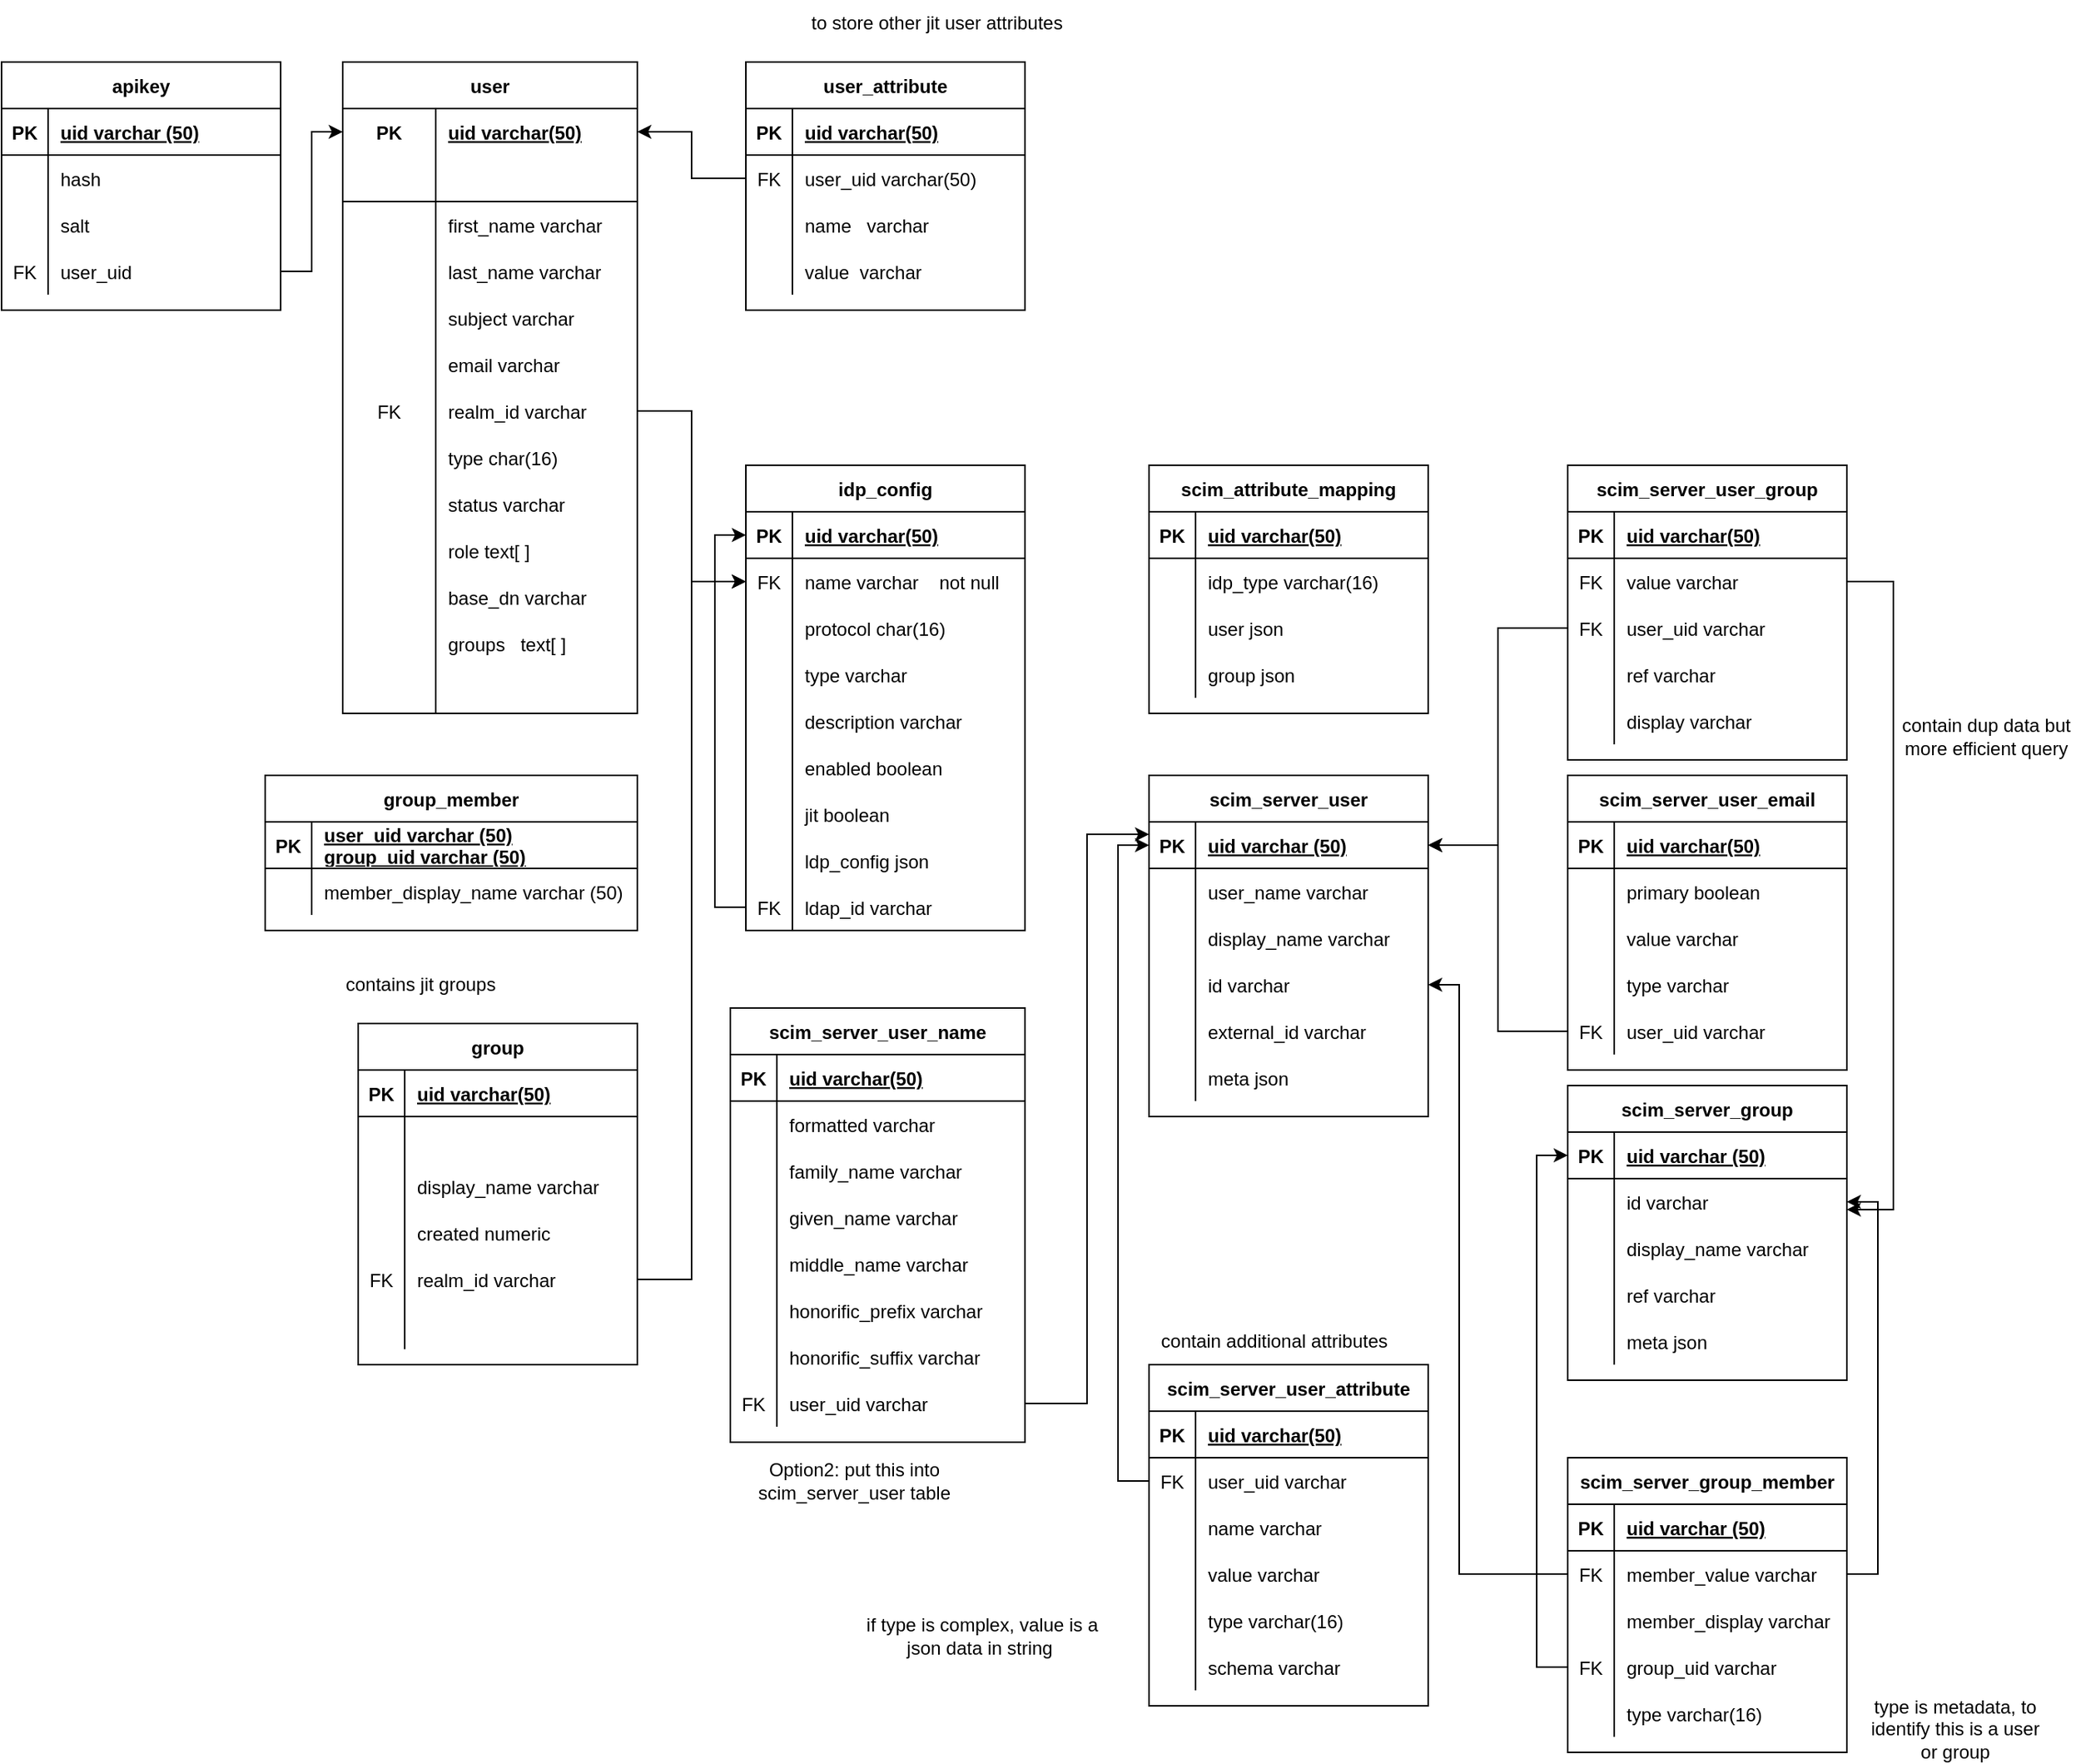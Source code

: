 <mxfile version="22.1.4" type="github" pages="2">
  <diagram name="Page-1" id="3eAYNW6YjqYwDRRNGvi7">
    <mxGraphModel dx="1091" dy="754" grid="1" gridSize="10" guides="1" tooltips="1" connect="1" arrows="1" fold="1" page="1" pageScale="1" pageWidth="850" pageHeight="1100" math="0" shadow="0">
      <root>
        <mxCell id="0" />
        <mxCell id="1" parent="0" />
        <mxCell id="_XmgE4Bb2VxW5sSdVR74-1" value="user" style="shape=table;startSize=30;container=1;collapsible=1;childLayout=tableLayout;fixedRows=1;rowLines=0;fontStyle=1;align=center;resizeLast=1;" parent="1" vertex="1">
          <mxGeometry x="460" y="340" width="190" height="420" as="geometry" />
        </mxCell>
        <mxCell id="_XmgE4Bb2VxW5sSdVR74-2" value="" style="shape=tableRow;horizontal=0;startSize=0;swimlaneHead=0;swimlaneBody=0;fillColor=none;collapsible=0;dropTarget=0;points=[[0,0.5],[1,0.5]];portConstraint=eastwest;top=0;left=0;right=0;bottom=0;" parent="_XmgE4Bb2VxW5sSdVR74-1" vertex="1">
          <mxGeometry y="30" width="190" height="30" as="geometry" />
        </mxCell>
        <mxCell id="_XmgE4Bb2VxW5sSdVR74-3" value="PK" style="shape=partialRectangle;connectable=0;fillColor=none;top=0;left=0;bottom=0;right=0;fontStyle=1;overflow=hidden;" parent="_XmgE4Bb2VxW5sSdVR74-2" vertex="1">
          <mxGeometry width="60" height="30" as="geometry">
            <mxRectangle width="60" height="30" as="alternateBounds" />
          </mxGeometry>
        </mxCell>
        <mxCell id="_XmgE4Bb2VxW5sSdVR74-4" value="uid varchar(50)" style="shape=partialRectangle;connectable=0;fillColor=none;top=0;left=0;bottom=0;right=0;align=left;spacingLeft=6;fontStyle=5;overflow=hidden;" parent="_XmgE4Bb2VxW5sSdVR74-2" vertex="1">
          <mxGeometry x="60" width="130" height="30" as="geometry">
            <mxRectangle width="130" height="30" as="alternateBounds" />
          </mxGeometry>
        </mxCell>
        <mxCell id="_XmgE4Bb2VxW5sSdVR74-5" value="" style="shape=tableRow;horizontal=0;startSize=0;swimlaneHead=0;swimlaneBody=0;fillColor=none;collapsible=0;dropTarget=0;points=[[0,0.5],[1,0.5]];portConstraint=eastwest;top=0;left=0;right=0;bottom=1;" parent="_XmgE4Bb2VxW5sSdVR74-1" vertex="1">
          <mxGeometry y="60" width="190" height="30" as="geometry" />
        </mxCell>
        <mxCell id="_XmgE4Bb2VxW5sSdVR74-6" value="" style="shape=partialRectangle;connectable=0;fillColor=none;top=0;left=0;bottom=0;right=0;fontStyle=1;overflow=hidden;" parent="_XmgE4Bb2VxW5sSdVR74-5" vertex="1">
          <mxGeometry width="60" height="30" as="geometry">
            <mxRectangle width="60" height="30" as="alternateBounds" />
          </mxGeometry>
        </mxCell>
        <mxCell id="_XmgE4Bb2VxW5sSdVR74-7" value="" style="shape=partialRectangle;connectable=0;fillColor=none;top=0;left=0;bottom=0;right=0;align=left;spacingLeft=6;fontStyle=5;overflow=hidden;" parent="_XmgE4Bb2VxW5sSdVR74-5" vertex="1">
          <mxGeometry x="60" width="130" height="30" as="geometry">
            <mxRectangle width="130" height="30" as="alternateBounds" />
          </mxGeometry>
        </mxCell>
        <mxCell id="_XmgE4Bb2VxW5sSdVR74-8" value="" style="shape=tableRow;horizontal=0;startSize=0;swimlaneHead=0;swimlaneBody=0;fillColor=none;collapsible=0;dropTarget=0;points=[[0,0.5],[1,0.5]];portConstraint=eastwest;top=0;left=0;right=0;bottom=0;" parent="_XmgE4Bb2VxW5sSdVR74-1" vertex="1">
          <mxGeometry y="90" width="190" height="30" as="geometry" />
        </mxCell>
        <mxCell id="_XmgE4Bb2VxW5sSdVR74-9" value="" style="shape=partialRectangle;connectable=0;fillColor=none;top=0;left=0;bottom=0;right=0;editable=1;overflow=hidden;" parent="_XmgE4Bb2VxW5sSdVR74-8" vertex="1">
          <mxGeometry width="60" height="30" as="geometry">
            <mxRectangle width="60" height="30" as="alternateBounds" />
          </mxGeometry>
        </mxCell>
        <mxCell id="_XmgE4Bb2VxW5sSdVR74-10" value="first_name varchar" style="shape=partialRectangle;connectable=0;fillColor=none;top=0;left=0;bottom=0;right=0;align=left;spacingLeft=6;overflow=hidden;" parent="_XmgE4Bb2VxW5sSdVR74-8" vertex="1">
          <mxGeometry x="60" width="130" height="30" as="geometry">
            <mxRectangle width="130" height="30" as="alternateBounds" />
          </mxGeometry>
        </mxCell>
        <mxCell id="_XmgE4Bb2VxW5sSdVR74-11" value="" style="shape=tableRow;horizontal=0;startSize=0;swimlaneHead=0;swimlaneBody=0;fillColor=none;collapsible=0;dropTarget=0;points=[[0,0.5],[1,0.5]];portConstraint=eastwest;top=0;left=0;right=0;bottom=0;" parent="_XmgE4Bb2VxW5sSdVR74-1" vertex="1">
          <mxGeometry y="120" width="190" height="30" as="geometry" />
        </mxCell>
        <mxCell id="_XmgE4Bb2VxW5sSdVR74-12" value="" style="shape=partialRectangle;connectable=0;fillColor=none;top=0;left=0;bottom=0;right=0;editable=1;overflow=hidden;" parent="_XmgE4Bb2VxW5sSdVR74-11" vertex="1">
          <mxGeometry width="60" height="30" as="geometry">
            <mxRectangle width="60" height="30" as="alternateBounds" />
          </mxGeometry>
        </mxCell>
        <mxCell id="_XmgE4Bb2VxW5sSdVR74-13" value="last_name varchar" style="shape=partialRectangle;connectable=0;fillColor=none;top=0;left=0;bottom=0;right=0;align=left;spacingLeft=6;overflow=hidden;" parent="_XmgE4Bb2VxW5sSdVR74-11" vertex="1">
          <mxGeometry x="60" width="130" height="30" as="geometry">
            <mxRectangle width="130" height="30" as="alternateBounds" />
          </mxGeometry>
        </mxCell>
        <mxCell id="_XmgE4Bb2VxW5sSdVR74-14" value="" style="shape=tableRow;horizontal=0;startSize=0;swimlaneHead=0;swimlaneBody=0;fillColor=none;collapsible=0;dropTarget=0;points=[[0,0.5],[1,0.5]];portConstraint=eastwest;top=0;left=0;right=0;bottom=0;" parent="_XmgE4Bb2VxW5sSdVR74-1" vertex="1">
          <mxGeometry y="150" width="190" height="30" as="geometry" />
        </mxCell>
        <mxCell id="_XmgE4Bb2VxW5sSdVR74-15" value="" style="shape=partialRectangle;connectable=0;fillColor=none;top=0;left=0;bottom=0;right=0;editable=1;overflow=hidden;" parent="_XmgE4Bb2VxW5sSdVR74-14" vertex="1">
          <mxGeometry width="60" height="30" as="geometry">
            <mxRectangle width="60" height="30" as="alternateBounds" />
          </mxGeometry>
        </mxCell>
        <mxCell id="_XmgE4Bb2VxW5sSdVR74-16" value="subject varchar" style="shape=partialRectangle;connectable=0;fillColor=none;top=0;left=0;bottom=0;right=0;align=left;spacingLeft=6;overflow=hidden;" parent="_XmgE4Bb2VxW5sSdVR74-14" vertex="1">
          <mxGeometry x="60" width="130" height="30" as="geometry">
            <mxRectangle width="130" height="30" as="alternateBounds" />
          </mxGeometry>
        </mxCell>
        <mxCell id="_XmgE4Bb2VxW5sSdVR74-17" value="" style="shape=tableRow;horizontal=0;startSize=0;swimlaneHead=0;swimlaneBody=0;fillColor=none;collapsible=0;dropTarget=0;points=[[0,0.5],[1,0.5]];portConstraint=eastwest;top=0;left=0;right=0;bottom=0;" parent="_XmgE4Bb2VxW5sSdVR74-1" vertex="1">
          <mxGeometry y="180" width="190" height="30" as="geometry" />
        </mxCell>
        <mxCell id="_XmgE4Bb2VxW5sSdVR74-18" value="" style="shape=partialRectangle;connectable=0;fillColor=none;top=0;left=0;bottom=0;right=0;editable=1;overflow=hidden;" parent="_XmgE4Bb2VxW5sSdVR74-17" vertex="1">
          <mxGeometry width="60" height="30" as="geometry">
            <mxRectangle width="60" height="30" as="alternateBounds" />
          </mxGeometry>
        </mxCell>
        <mxCell id="_XmgE4Bb2VxW5sSdVR74-19" value="email varchar" style="shape=partialRectangle;connectable=0;fillColor=none;top=0;left=0;bottom=0;right=0;align=left;spacingLeft=6;overflow=hidden;" parent="_XmgE4Bb2VxW5sSdVR74-17" vertex="1">
          <mxGeometry x="60" width="130" height="30" as="geometry">
            <mxRectangle width="130" height="30" as="alternateBounds" />
          </mxGeometry>
        </mxCell>
        <mxCell id="_XmgE4Bb2VxW5sSdVR74-20" value="" style="shape=tableRow;horizontal=0;startSize=0;swimlaneHead=0;swimlaneBody=0;fillColor=none;collapsible=0;dropTarget=0;points=[[0,0.5],[1,0.5]];portConstraint=eastwest;top=0;left=0;right=0;bottom=0;" parent="_XmgE4Bb2VxW5sSdVR74-1" vertex="1">
          <mxGeometry y="210" width="190" height="30" as="geometry" />
        </mxCell>
        <mxCell id="_XmgE4Bb2VxW5sSdVR74-21" value="FK" style="shape=partialRectangle;connectable=0;fillColor=none;top=0;left=0;bottom=0;right=0;editable=1;overflow=hidden;" parent="_XmgE4Bb2VxW5sSdVR74-20" vertex="1">
          <mxGeometry width="60" height="30" as="geometry">
            <mxRectangle width="60" height="30" as="alternateBounds" />
          </mxGeometry>
        </mxCell>
        <mxCell id="_XmgE4Bb2VxW5sSdVR74-22" value="realm_id varchar" style="shape=partialRectangle;connectable=0;fillColor=none;top=0;left=0;bottom=0;right=0;align=left;spacingLeft=6;overflow=hidden;" parent="_XmgE4Bb2VxW5sSdVR74-20" vertex="1">
          <mxGeometry x="60" width="130" height="30" as="geometry">
            <mxRectangle width="130" height="30" as="alternateBounds" />
          </mxGeometry>
        </mxCell>
        <mxCell id="_XmgE4Bb2VxW5sSdVR74-23" value="" style="shape=tableRow;horizontal=0;startSize=0;swimlaneHead=0;swimlaneBody=0;fillColor=none;collapsible=0;dropTarget=0;points=[[0,0.5],[1,0.5]];portConstraint=eastwest;top=0;left=0;right=0;bottom=0;" parent="_XmgE4Bb2VxW5sSdVR74-1" vertex="1">
          <mxGeometry y="240" width="190" height="30" as="geometry" />
        </mxCell>
        <mxCell id="_XmgE4Bb2VxW5sSdVR74-24" value="" style="shape=partialRectangle;connectable=0;fillColor=none;top=0;left=0;bottom=0;right=0;editable=1;overflow=hidden;" parent="_XmgE4Bb2VxW5sSdVR74-23" vertex="1">
          <mxGeometry width="60" height="30" as="geometry">
            <mxRectangle width="60" height="30" as="alternateBounds" />
          </mxGeometry>
        </mxCell>
        <mxCell id="_XmgE4Bb2VxW5sSdVR74-25" value="type char(16)" style="shape=partialRectangle;connectable=0;fillColor=none;top=0;left=0;bottom=0;right=0;align=left;spacingLeft=6;overflow=hidden;" parent="_XmgE4Bb2VxW5sSdVR74-23" vertex="1">
          <mxGeometry x="60" width="130" height="30" as="geometry">
            <mxRectangle width="130" height="30" as="alternateBounds" />
          </mxGeometry>
        </mxCell>
        <mxCell id="_XmgE4Bb2VxW5sSdVR74-26" value="" style="shape=tableRow;horizontal=0;startSize=0;swimlaneHead=0;swimlaneBody=0;fillColor=none;collapsible=0;dropTarget=0;points=[[0,0.5],[1,0.5]];portConstraint=eastwest;top=0;left=0;right=0;bottom=0;" parent="_XmgE4Bb2VxW5sSdVR74-1" vertex="1">
          <mxGeometry y="270" width="190" height="30" as="geometry" />
        </mxCell>
        <mxCell id="_XmgE4Bb2VxW5sSdVR74-27" value="" style="shape=partialRectangle;connectable=0;fillColor=none;top=0;left=0;bottom=0;right=0;editable=1;overflow=hidden;" parent="_XmgE4Bb2VxW5sSdVR74-26" vertex="1">
          <mxGeometry width="60" height="30" as="geometry">
            <mxRectangle width="60" height="30" as="alternateBounds" />
          </mxGeometry>
        </mxCell>
        <mxCell id="_XmgE4Bb2VxW5sSdVR74-28" value="status varchar" style="shape=partialRectangle;connectable=0;fillColor=none;top=0;left=0;bottom=0;right=0;align=left;spacingLeft=6;overflow=hidden;" parent="_XmgE4Bb2VxW5sSdVR74-26" vertex="1">
          <mxGeometry x="60" width="130" height="30" as="geometry">
            <mxRectangle width="130" height="30" as="alternateBounds" />
          </mxGeometry>
        </mxCell>
        <mxCell id="_XmgE4Bb2VxW5sSdVR74-29" value="" style="shape=tableRow;horizontal=0;startSize=0;swimlaneHead=0;swimlaneBody=0;fillColor=none;collapsible=0;dropTarget=0;points=[[0,0.5],[1,0.5]];portConstraint=eastwest;top=0;left=0;right=0;bottom=0;" parent="_XmgE4Bb2VxW5sSdVR74-1" vertex="1">
          <mxGeometry y="300" width="190" height="30" as="geometry" />
        </mxCell>
        <mxCell id="_XmgE4Bb2VxW5sSdVR74-30" value="" style="shape=partialRectangle;connectable=0;fillColor=none;top=0;left=0;bottom=0;right=0;editable=1;overflow=hidden;" parent="_XmgE4Bb2VxW5sSdVR74-29" vertex="1">
          <mxGeometry width="60" height="30" as="geometry">
            <mxRectangle width="60" height="30" as="alternateBounds" />
          </mxGeometry>
        </mxCell>
        <mxCell id="_XmgE4Bb2VxW5sSdVR74-31" value="role text[ ]" style="shape=partialRectangle;connectable=0;fillColor=none;top=0;left=0;bottom=0;right=0;align=left;spacingLeft=6;overflow=hidden;" parent="_XmgE4Bb2VxW5sSdVR74-29" vertex="1">
          <mxGeometry x="60" width="130" height="30" as="geometry">
            <mxRectangle width="130" height="30" as="alternateBounds" />
          </mxGeometry>
        </mxCell>
        <mxCell id="_XmgE4Bb2VxW5sSdVR74-32" value="" style="shape=tableRow;horizontal=0;startSize=0;swimlaneHead=0;swimlaneBody=0;fillColor=none;collapsible=0;dropTarget=0;points=[[0,0.5],[1,0.5]];portConstraint=eastwest;top=0;left=0;right=0;bottom=0;" parent="_XmgE4Bb2VxW5sSdVR74-1" vertex="1">
          <mxGeometry y="330" width="190" height="30" as="geometry" />
        </mxCell>
        <mxCell id="_XmgE4Bb2VxW5sSdVR74-33" value="" style="shape=partialRectangle;connectable=0;fillColor=none;top=0;left=0;bottom=0;right=0;editable=1;overflow=hidden;" parent="_XmgE4Bb2VxW5sSdVR74-32" vertex="1">
          <mxGeometry width="60" height="30" as="geometry">
            <mxRectangle width="60" height="30" as="alternateBounds" />
          </mxGeometry>
        </mxCell>
        <mxCell id="_XmgE4Bb2VxW5sSdVR74-34" value="base_dn varchar" style="shape=partialRectangle;connectable=0;fillColor=none;top=0;left=0;bottom=0;right=0;align=left;spacingLeft=6;overflow=hidden;" parent="_XmgE4Bb2VxW5sSdVR74-32" vertex="1">
          <mxGeometry x="60" width="130" height="30" as="geometry">
            <mxRectangle width="130" height="30" as="alternateBounds" />
          </mxGeometry>
        </mxCell>
        <mxCell id="_XmgE4Bb2VxW5sSdVR74-35" value="" style="shape=tableRow;horizontal=0;startSize=0;swimlaneHead=0;swimlaneBody=0;fillColor=none;collapsible=0;dropTarget=0;points=[[0,0.5],[1,0.5]];portConstraint=eastwest;top=0;left=0;right=0;bottom=0;" parent="_XmgE4Bb2VxW5sSdVR74-1" vertex="1">
          <mxGeometry y="360" width="190" height="30" as="geometry" />
        </mxCell>
        <mxCell id="_XmgE4Bb2VxW5sSdVR74-36" value="" style="shape=partialRectangle;connectable=0;fillColor=none;top=0;left=0;bottom=0;right=0;editable=1;overflow=hidden;" parent="_XmgE4Bb2VxW5sSdVR74-35" vertex="1">
          <mxGeometry width="60" height="30" as="geometry">
            <mxRectangle width="60" height="30" as="alternateBounds" />
          </mxGeometry>
        </mxCell>
        <mxCell id="_XmgE4Bb2VxW5sSdVR74-37" value="groups   text[ ]" style="shape=partialRectangle;connectable=0;fillColor=none;top=0;left=0;bottom=0;right=0;align=left;spacingLeft=6;overflow=hidden;" parent="_XmgE4Bb2VxW5sSdVR74-35" vertex="1">
          <mxGeometry x="60" width="130" height="30" as="geometry">
            <mxRectangle width="130" height="30" as="alternateBounds" />
          </mxGeometry>
        </mxCell>
        <mxCell id="_XmgE4Bb2VxW5sSdVR74-38" value="" style="shape=tableRow;horizontal=0;startSize=0;swimlaneHead=0;swimlaneBody=0;fillColor=none;collapsible=0;dropTarget=0;points=[[0,0.5],[1,0.5]];portConstraint=eastwest;top=0;left=0;right=0;bottom=0;" parent="_XmgE4Bb2VxW5sSdVR74-1" vertex="1">
          <mxGeometry y="390" width="190" height="30" as="geometry" />
        </mxCell>
        <mxCell id="_XmgE4Bb2VxW5sSdVR74-39" value="" style="shape=partialRectangle;connectable=0;fillColor=none;top=0;left=0;bottom=0;right=0;editable=1;overflow=hidden;" parent="_XmgE4Bb2VxW5sSdVR74-38" vertex="1">
          <mxGeometry width="60" height="30" as="geometry">
            <mxRectangle width="60" height="30" as="alternateBounds" />
          </mxGeometry>
        </mxCell>
        <mxCell id="_XmgE4Bb2VxW5sSdVR74-40" value="" style="shape=partialRectangle;connectable=0;fillColor=none;top=0;left=0;bottom=0;right=0;align=left;spacingLeft=6;overflow=hidden;" parent="_XmgE4Bb2VxW5sSdVR74-38" vertex="1">
          <mxGeometry x="60" width="130" height="30" as="geometry">
            <mxRectangle width="130" height="30" as="alternateBounds" />
          </mxGeometry>
        </mxCell>
        <mxCell id="_XmgE4Bb2VxW5sSdVR74-41" value="user_attribute" style="shape=table;startSize=30;container=1;collapsible=1;childLayout=tableLayout;fixedRows=1;rowLines=0;fontStyle=1;align=center;resizeLast=1;" parent="1" vertex="1">
          <mxGeometry x="720" y="340" width="180" height="160" as="geometry" />
        </mxCell>
        <mxCell id="_XmgE4Bb2VxW5sSdVR74-42" value="" style="shape=tableRow;horizontal=0;startSize=0;swimlaneHead=0;swimlaneBody=0;fillColor=none;collapsible=0;dropTarget=0;points=[[0,0.5],[1,0.5]];portConstraint=eastwest;top=0;left=0;right=0;bottom=1;" parent="_XmgE4Bb2VxW5sSdVR74-41" vertex="1">
          <mxGeometry y="30" width="180" height="30" as="geometry" />
        </mxCell>
        <mxCell id="_XmgE4Bb2VxW5sSdVR74-43" value="PK" style="shape=partialRectangle;connectable=0;fillColor=none;top=0;left=0;bottom=0;right=0;fontStyle=1;overflow=hidden;" parent="_XmgE4Bb2VxW5sSdVR74-42" vertex="1">
          <mxGeometry width="30" height="30" as="geometry">
            <mxRectangle width="30" height="30" as="alternateBounds" />
          </mxGeometry>
        </mxCell>
        <mxCell id="_XmgE4Bb2VxW5sSdVR74-44" value="uid varchar(50)" style="shape=partialRectangle;connectable=0;fillColor=none;top=0;left=0;bottom=0;right=0;align=left;spacingLeft=6;fontStyle=5;overflow=hidden;" parent="_XmgE4Bb2VxW5sSdVR74-42" vertex="1">
          <mxGeometry x="30" width="150" height="30" as="geometry">
            <mxRectangle width="150" height="30" as="alternateBounds" />
          </mxGeometry>
        </mxCell>
        <mxCell id="_XmgE4Bb2VxW5sSdVR74-45" value="" style="shape=tableRow;horizontal=0;startSize=0;swimlaneHead=0;swimlaneBody=0;fillColor=none;collapsible=0;dropTarget=0;points=[[0,0.5],[1,0.5]];portConstraint=eastwest;top=0;left=0;right=0;bottom=0;" parent="_XmgE4Bb2VxW5sSdVR74-41" vertex="1">
          <mxGeometry y="60" width="180" height="30" as="geometry" />
        </mxCell>
        <mxCell id="_XmgE4Bb2VxW5sSdVR74-46" value="FK" style="shape=partialRectangle;connectable=0;fillColor=none;top=0;left=0;bottom=0;right=0;editable=1;overflow=hidden;" parent="_XmgE4Bb2VxW5sSdVR74-45" vertex="1">
          <mxGeometry width="30" height="30" as="geometry">
            <mxRectangle width="30" height="30" as="alternateBounds" />
          </mxGeometry>
        </mxCell>
        <mxCell id="_XmgE4Bb2VxW5sSdVR74-47" value="user_uid varchar(50)" style="shape=partialRectangle;connectable=0;fillColor=none;top=0;left=0;bottom=0;right=0;align=left;spacingLeft=6;overflow=hidden;" parent="_XmgE4Bb2VxW5sSdVR74-45" vertex="1">
          <mxGeometry x="30" width="150" height="30" as="geometry">
            <mxRectangle width="150" height="30" as="alternateBounds" />
          </mxGeometry>
        </mxCell>
        <mxCell id="_XmgE4Bb2VxW5sSdVR74-48" value="" style="shape=tableRow;horizontal=0;startSize=0;swimlaneHead=0;swimlaneBody=0;fillColor=none;collapsible=0;dropTarget=0;points=[[0,0.5],[1,0.5]];portConstraint=eastwest;top=0;left=0;right=0;bottom=0;" parent="_XmgE4Bb2VxW5sSdVR74-41" vertex="1">
          <mxGeometry y="90" width="180" height="30" as="geometry" />
        </mxCell>
        <mxCell id="_XmgE4Bb2VxW5sSdVR74-49" value="" style="shape=partialRectangle;connectable=0;fillColor=none;top=0;left=0;bottom=0;right=0;editable=1;overflow=hidden;" parent="_XmgE4Bb2VxW5sSdVR74-48" vertex="1">
          <mxGeometry width="30" height="30" as="geometry">
            <mxRectangle width="30" height="30" as="alternateBounds" />
          </mxGeometry>
        </mxCell>
        <mxCell id="_XmgE4Bb2VxW5sSdVR74-50" value="name   varchar" style="shape=partialRectangle;connectable=0;fillColor=none;top=0;left=0;bottom=0;right=0;align=left;spacingLeft=6;overflow=hidden;" parent="_XmgE4Bb2VxW5sSdVR74-48" vertex="1">
          <mxGeometry x="30" width="150" height="30" as="geometry">
            <mxRectangle width="150" height="30" as="alternateBounds" />
          </mxGeometry>
        </mxCell>
        <mxCell id="_XmgE4Bb2VxW5sSdVR74-51" value="" style="shape=tableRow;horizontal=0;startSize=0;swimlaneHead=0;swimlaneBody=0;fillColor=none;collapsible=0;dropTarget=0;points=[[0,0.5],[1,0.5]];portConstraint=eastwest;top=0;left=0;right=0;bottom=0;" parent="_XmgE4Bb2VxW5sSdVR74-41" vertex="1">
          <mxGeometry y="120" width="180" height="30" as="geometry" />
        </mxCell>
        <mxCell id="_XmgE4Bb2VxW5sSdVR74-52" value="" style="shape=partialRectangle;connectable=0;fillColor=none;top=0;left=0;bottom=0;right=0;editable=1;overflow=hidden;" parent="_XmgE4Bb2VxW5sSdVR74-51" vertex="1">
          <mxGeometry width="30" height="30" as="geometry">
            <mxRectangle width="30" height="30" as="alternateBounds" />
          </mxGeometry>
        </mxCell>
        <mxCell id="_XmgE4Bb2VxW5sSdVR74-53" value="value  varchar" style="shape=partialRectangle;connectable=0;fillColor=none;top=0;left=0;bottom=0;right=0;align=left;spacingLeft=6;overflow=hidden;" parent="_XmgE4Bb2VxW5sSdVR74-51" vertex="1">
          <mxGeometry x="30" width="150" height="30" as="geometry">
            <mxRectangle width="150" height="30" as="alternateBounds" />
          </mxGeometry>
        </mxCell>
        <mxCell id="_XmgE4Bb2VxW5sSdVR74-54" style="edgeStyle=orthogonalEdgeStyle;rounded=0;orthogonalLoop=1;jettySize=auto;html=1;exitX=0;exitY=0.5;exitDx=0;exitDy=0;entryX=1;entryY=0.5;entryDx=0;entryDy=0;" parent="1" source="_XmgE4Bb2VxW5sSdVR74-45" target="_XmgE4Bb2VxW5sSdVR74-2" edge="1">
          <mxGeometry relative="1" as="geometry" />
        </mxCell>
        <mxCell id="_XmgE4Bb2VxW5sSdVR74-55" value="idp_config" style="shape=table;startSize=30;container=1;collapsible=1;childLayout=tableLayout;fixedRows=1;rowLines=0;fontStyle=1;align=center;resizeLast=1;" parent="1" vertex="1">
          <mxGeometry x="720" y="600" width="180" height="300" as="geometry" />
        </mxCell>
        <mxCell id="_XmgE4Bb2VxW5sSdVR74-56" value="" style="shape=tableRow;horizontal=0;startSize=0;swimlaneHead=0;swimlaneBody=0;fillColor=none;collapsible=0;dropTarget=0;points=[[0,0.5],[1,0.5]];portConstraint=eastwest;top=0;left=0;right=0;bottom=1;" parent="_XmgE4Bb2VxW5sSdVR74-55" vertex="1">
          <mxGeometry y="30" width="180" height="30" as="geometry" />
        </mxCell>
        <mxCell id="_XmgE4Bb2VxW5sSdVR74-57" value="PK" style="shape=partialRectangle;connectable=0;fillColor=none;top=0;left=0;bottom=0;right=0;fontStyle=1;overflow=hidden;" parent="_XmgE4Bb2VxW5sSdVR74-56" vertex="1">
          <mxGeometry width="30" height="30" as="geometry">
            <mxRectangle width="30" height="30" as="alternateBounds" />
          </mxGeometry>
        </mxCell>
        <mxCell id="_XmgE4Bb2VxW5sSdVR74-58" value="uid varchar(50)" style="shape=partialRectangle;connectable=0;fillColor=none;top=0;left=0;bottom=0;right=0;align=left;spacingLeft=6;fontStyle=5;overflow=hidden;" parent="_XmgE4Bb2VxW5sSdVR74-56" vertex="1">
          <mxGeometry x="30" width="150" height="30" as="geometry">
            <mxRectangle width="150" height="30" as="alternateBounds" />
          </mxGeometry>
        </mxCell>
        <mxCell id="_XmgE4Bb2VxW5sSdVR74-59" value="" style="shape=tableRow;horizontal=0;startSize=0;swimlaneHead=0;swimlaneBody=0;fillColor=none;collapsible=0;dropTarget=0;points=[[0,0.5],[1,0.5]];portConstraint=eastwest;top=0;left=0;right=0;bottom=0;" parent="_XmgE4Bb2VxW5sSdVR74-55" vertex="1">
          <mxGeometry y="60" width="180" height="30" as="geometry" />
        </mxCell>
        <mxCell id="_XmgE4Bb2VxW5sSdVR74-60" value="FK" style="shape=partialRectangle;connectable=0;fillColor=none;top=0;left=0;bottom=0;right=0;editable=1;overflow=hidden;" parent="_XmgE4Bb2VxW5sSdVR74-59" vertex="1">
          <mxGeometry width="30" height="30" as="geometry">
            <mxRectangle width="30" height="30" as="alternateBounds" />
          </mxGeometry>
        </mxCell>
        <mxCell id="_XmgE4Bb2VxW5sSdVR74-61" value="name varchar    not null" style="shape=partialRectangle;connectable=0;fillColor=none;top=0;left=0;bottom=0;right=0;align=left;spacingLeft=6;overflow=hidden;" parent="_XmgE4Bb2VxW5sSdVR74-59" vertex="1">
          <mxGeometry x="30" width="150" height="30" as="geometry">
            <mxRectangle width="150" height="30" as="alternateBounds" />
          </mxGeometry>
        </mxCell>
        <mxCell id="_XmgE4Bb2VxW5sSdVR74-62" value="" style="shape=tableRow;horizontal=0;startSize=0;swimlaneHead=0;swimlaneBody=0;fillColor=none;collapsible=0;dropTarget=0;points=[[0,0.5],[1,0.5]];portConstraint=eastwest;top=0;left=0;right=0;bottom=0;" parent="_XmgE4Bb2VxW5sSdVR74-55" vertex="1">
          <mxGeometry y="90" width="180" height="30" as="geometry" />
        </mxCell>
        <mxCell id="_XmgE4Bb2VxW5sSdVR74-63" value="" style="shape=partialRectangle;connectable=0;fillColor=none;top=0;left=0;bottom=0;right=0;editable=1;overflow=hidden;" parent="_XmgE4Bb2VxW5sSdVR74-62" vertex="1">
          <mxGeometry width="30" height="30" as="geometry">
            <mxRectangle width="30" height="30" as="alternateBounds" />
          </mxGeometry>
        </mxCell>
        <mxCell id="_XmgE4Bb2VxW5sSdVR74-64" value="protocol char(16)" style="shape=partialRectangle;connectable=0;fillColor=none;top=0;left=0;bottom=0;right=0;align=left;spacingLeft=6;overflow=hidden;" parent="_XmgE4Bb2VxW5sSdVR74-62" vertex="1">
          <mxGeometry x="30" width="150" height="30" as="geometry">
            <mxRectangle width="150" height="30" as="alternateBounds" />
          </mxGeometry>
        </mxCell>
        <mxCell id="_XmgE4Bb2VxW5sSdVR74-65" value="" style="shape=tableRow;horizontal=0;startSize=0;swimlaneHead=0;swimlaneBody=0;fillColor=none;collapsible=0;dropTarget=0;points=[[0,0.5],[1,0.5]];portConstraint=eastwest;top=0;left=0;right=0;bottom=0;" parent="_XmgE4Bb2VxW5sSdVR74-55" vertex="1">
          <mxGeometry y="120" width="180" height="30" as="geometry" />
        </mxCell>
        <mxCell id="_XmgE4Bb2VxW5sSdVR74-66" value="" style="shape=partialRectangle;connectable=0;fillColor=none;top=0;left=0;bottom=0;right=0;editable=1;overflow=hidden;" parent="_XmgE4Bb2VxW5sSdVR74-65" vertex="1">
          <mxGeometry width="30" height="30" as="geometry">
            <mxRectangle width="30" height="30" as="alternateBounds" />
          </mxGeometry>
        </mxCell>
        <mxCell id="_XmgE4Bb2VxW5sSdVR74-67" value="type varchar" style="shape=partialRectangle;connectable=0;fillColor=none;top=0;left=0;bottom=0;right=0;align=left;spacingLeft=6;overflow=hidden;" parent="_XmgE4Bb2VxW5sSdVR74-65" vertex="1">
          <mxGeometry x="30" width="150" height="30" as="geometry">
            <mxRectangle width="150" height="30" as="alternateBounds" />
          </mxGeometry>
        </mxCell>
        <mxCell id="_XmgE4Bb2VxW5sSdVR74-68" value="" style="shape=tableRow;horizontal=0;startSize=0;swimlaneHead=0;swimlaneBody=0;fillColor=none;collapsible=0;dropTarget=0;points=[[0,0.5],[1,0.5]];portConstraint=eastwest;top=0;left=0;right=0;bottom=0;" parent="_XmgE4Bb2VxW5sSdVR74-55" vertex="1">
          <mxGeometry y="150" width="180" height="30" as="geometry" />
        </mxCell>
        <mxCell id="_XmgE4Bb2VxW5sSdVR74-69" value="" style="shape=partialRectangle;connectable=0;fillColor=none;top=0;left=0;bottom=0;right=0;editable=1;overflow=hidden;" parent="_XmgE4Bb2VxW5sSdVR74-68" vertex="1">
          <mxGeometry width="30" height="30" as="geometry">
            <mxRectangle width="30" height="30" as="alternateBounds" />
          </mxGeometry>
        </mxCell>
        <mxCell id="_XmgE4Bb2VxW5sSdVR74-70" value="description varchar" style="shape=partialRectangle;connectable=0;fillColor=none;top=0;left=0;bottom=0;right=0;align=left;spacingLeft=6;overflow=hidden;" parent="_XmgE4Bb2VxW5sSdVR74-68" vertex="1">
          <mxGeometry x="30" width="150" height="30" as="geometry">
            <mxRectangle width="150" height="30" as="alternateBounds" />
          </mxGeometry>
        </mxCell>
        <mxCell id="_XmgE4Bb2VxW5sSdVR74-71" value="" style="shape=tableRow;horizontal=0;startSize=0;swimlaneHead=0;swimlaneBody=0;fillColor=none;collapsible=0;dropTarget=0;points=[[0,0.5],[1,0.5]];portConstraint=eastwest;top=0;left=0;right=0;bottom=0;" parent="_XmgE4Bb2VxW5sSdVR74-55" vertex="1">
          <mxGeometry y="180" width="180" height="30" as="geometry" />
        </mxCell>
        <mxCell id="_XmgE4Bb2VxW5sSdVR74-72" value="" style="shape=partialRectangle;connectable=0;fillColor=none;top=0;left=0;bottom=0;right=0;editable=1;overflow=hidden;" parent="_XmgE4Bb2VxW5sSdVR74-71" vertex="1">
          <mxGeometry width="30" height="30" as="geometry">
            <mxRectangle width="30" height="30" as="alternateBounds" />
          </mxGeometry>
        </mxCell>
        <mxCell id="_XmgE4Bb2VxW5sSdVR74-73" value="enabled boolean" style="shape=partialRectangle;connectable=0;fillColor=none;top=0;left=0;bottom=0;right=0;align=left;spacingLeft=6;overflow=hidden;" parent="_XmgE4Bb2VxW5sSdVR74-71" vertex="1">
          <mxGeometry x="30" width="150" height="30" as="geometry">
            <mxRectangle width="150" height="30" as="alternateBounds" />
          </mxGeometry>
        </mxCell>
        <mxCell id="_XmgE4Bb2VxW5sSdVR74-74" value="" style="shape=tableRow;horizontal=0;startSize=0;swimlaneHead=0;swimlaneBody=0;fillColor=none;collapsible=0;dropTarget=0;points=[[0,0.5],[1,0.5]];portConstraint=eastwest;top=0;left=0;right=0;bottom=0;" parent="_XmgE4Bb2VxW5sSdVR74-55" vertex="1">
          <mxGeometry y="210" width="180" height="30" as="geometry" />
        </mxCell>
        <mxCell id="_XmgE4Bb2VxW5sSdVR74-75" value="" style="shape=partialRectangle;connectable=0;fillColor=none;top=0;left=0;bottom=0;right=0;editable=1;overflow=hidden;" parent="_XmgE4Bb2VxW5sSdVR74-74" vertex="1">
          <mxGeometry width="30" height="30" as="geometry">
            <mxRectangle width="30" height="30" as="alternateBounds" />
          </mxGeometry>
        </mxCell>
        <mxCell id="_XmgE4Bb2VxW5sSdVR74-76" value="jit boolean" style="shape=partialRectangle;connectable=0;fillColor=none;top=0;left=0;bottom=0;right=0;align=left;spacingLeft=6;overflow=hidden;" parent="_XmgE4Bb2VxW5sSdVR74-74" vertex="1">
          <mxGeometry x="30" width="150" height="30" as="geometry">
            <mxRectangle width="150" height="30" as="alternateBounds" />
          </mxGeometry>
        </mxCell>
        <mxCell id="_XmgE4Bb2VxW5sSdVR74-77" value="" style="shape=tableRow;horizontal=0;startSize=0;swimlaneHead=0;swimlaneBody=0;fillColor=none;collapsible=0;dropTarget=0;points=[[0,0.5],[1,0.5]];portConstraint=eastwest;top=0;left=0;right=0;bottom=0;" parent="_XmgE4Bb2VxW5sSdVR74-55" vertex="1">
          <mxGeometry y="240" width="180" height="30" as="geometry" />
        </mxCell>
        <mxCell id="_XmgE4Bb2VxW5sSdVR74-78" value="" style="shape=partialRectangle;connectable=0;fillColor=none;top=0;left=0;bottom=0;right=0;editable=1;overflow=hidden;" parent="_XmgE4Bb2VxW5sSdVR74-77" vertex="1">
          <mxGeometry width="30" height="30" as="geometry">
            <mxRectangle width="30" height="30" as="alternateBounds" />
          </mxGeometry>
        </mxCell>
        <mxCell id="_XmgE4Bb2VxW5sSdVR74-79" value="ldp_config json" style="shape=partialRectangle;connectable=0;fillColor=none;top=0;left=0;bottom=0;right=0;align=left;spacingLeft=6;overflow=hidden;" parent="_XmgE4Bb2VxW5sSdVR74-77" vertex="1">
          <mxGeometry x="30" width="150" height="30" as="geometry">
            <mxRectangle width="150" height="30" as="alternateBounds" />
          </mxGeometry>
        </mxCell>
        <mxCell id="_XmgE4Bb2VxW5sSdVR74-80" style="edgeStyle=orthogonalEdgeStyle;rounded=0;orthogonalLoop=1;jettySize=auto;html=1;exitX=0;exitY=0.5;exitDx=0;exitDy=0;entryX=0;entryY=0.5;entryDx=0;entryDy=0;" parent="_XmgE4Bb2VxW5sSdVR74-55" source="_XmgE4Bb2VxW5sSdVR74-81" target="_XmgE4Bb2VxW5sSdVR74-56" edge="1">
          <mxGeometry relative="1" as="geometry" />
        </mxCell>
        <mxCell id="_XmgE4Bb2VxW5sSdVR74-81" value="" style="shape=tableRow;horizontal=0;startSize=0;swimlaneHead=0;swimlaneBody=0;fillColor=none;collapsible=0;dropTarget=0;points=[[0,0.5],[1,0.5]];portConstraint=eastwest;top=0;left=0;right=0;bottom=0;" parent="_XmgE4Bb2VxW5sSdVR74-55" vertex="1">
          <mxGeometry y="270" width="180" height="30" as="geometry" />
        </mxCell>
        <mxCell id="_XmgE4Bb2VxW5sSdVR74-82" value="FK" style="shape=partialRectangle;connectable=0;fillColor=none;top=0;left=0;bottom=0;right=0;editable=1;overflow=hidden;" parent="_XmgE4Bb2VxW5sSdVR74-81" vertex="1">
          <mxGeometry width="30" height="30" as="geometry">
            <mxRectangle width="30" height="30" as="alternateBounds" />
          </mxGeometry>
        </mxCell>
        <mxCell id="_XmgE4Bb2VxW5sSdVR74-83" value="ldap_id varchar" style="shape=partialRectangle;connectable=0;fillColor=none;top=0;left=0;bottom=0;right=0;align=left;spacingLeft=6;overflow=hidden;" parent="_XmgE4Bb2VxW5sSdVR74-81" vertex="1">
          <mxGeometry x="30" width="150" height="30" as="geometry">
            <mxRectangle width="150" height="30" as="alternateBounds" />
          </mxGeometry>
        </mxCell>
        <mxCell id="_XmgE4Bb2VxW5sSdVR74-84" style="edgeStyle=orthogonalEdgeStyle;rounded=0;orthogonalLoop=1;jettySize=auto;html=1;exitX=1;exitY=0.5;exitDx=0;exitDy=0;entryX=0;entryY=0.5;entryDx=0;entryDy=0;" parent="1" source="_XmgE4Bb2VxW5sSdVR74-20" target="_XmgE4Bb2VxW5sSdVR74-59" edge="1">
          <mxGeometry relative="1" as="geometry" />
        </mxCell>
        <mxCell id="_XmgE4Bb2VxW5sSdVR74-85" value="scim_attribute_mapping" style="shape=table;startSize=30;container=1;collapsible=1;childLayout=tableLayout;fixedRows=1;rowLines=0;fontStyle=1;align=center;resizeLast=1;" parent="1" vertex="1">
          <mxGeometry x="980" y="600" width="180" height="160" as="geometry" />
        </mxCell>
        <mxCell id="_XmgE4Bb2VxW5sSdVR74-86" value="" style="shape=tableRow;horizontal=0;startSize=0;swimlaneHead=0;swimlaneBody=0;fillColor=none;collapsible=0;dropTarget=0;points=[[0,0.5],[1,0.5]];portConstraint=eastwest;top=0;left=0;right=0;bottom=1;" parent="_XmgE4Bb2VxW5sSdVR74-85" vertex="1">
          <mxGeometry y="30" width="180" height="30" as="geometry" />
        </mxCell>
        <mxCell id="_XmgE4Bb2VxW5sSdVR74-87" value="PK" style="shape=partialRectangle;connectable=0;fillColor=none;top=0;left=0;bottom=0;right=0;fontStyle=1;overflow=hidden;" parent="_XmgE4Bb2VxW5sSdVR74-86" vertex="1">
          <mxGeometry width="30" height="30" as="geometry">
            <mxRectangle width="30" height="30" as="alternateBounds" />
          </mxGeometry>
        </mxCell>
        <mxCell id="_XmgE4Bb2VxW5sSdVR74-88" value="uid varchar(50)" style="shape=partialRectangle;connectable=0;fillColor=none;top=0;left=0;bottom=0;right=0;align=left;spacingLeft=6;fontStyle=5;overflow=hidden;" parent="_XmgE4Bb2VxW5sSdVR74-86" vertex="1">
          <mxGeometry x="30" width="150" height="30" as="geometry">
            <mxRectangle width="150" height="30" as="alternateBounds" />
          </mxGeometry>
        </mxCell>
        <mxCell id="_XmgE4Bb2VxW5sSdVR74-89" value="" style="shape=tableRow;horizontal=0;startSize=0;swimlaneHead=0;swimlaneBody=0;fillColor=none;collapsible=0;dropTarget=0;points=[[0,0.5],[1,0.5]];portConstraint=eastwest;top=0;left=0;right=0;bottom=0;" parent="_XmgE4Bb2VxW5sSdVR74-85" vertex="1">
          <mxGeometry y="60" width="180" height="30" as="geometry" />
        </mxCell>
        <mxCell id="_XmgE4Bb2VxW5sSdVR74-90" value="" style="shape=partialRectangle;connectable=0;fillColor=none;top=0;left=0;bottom=0;right=0;editable=1;overflow=hidden;" parent="_XmgE4Bb2VxW5sSdVR74-89" vertex="1">
          <mxGeometry width="30" height="30" as="geometry">
            <mxRectangle width="30" height="30" as="alternateBounds" />
          </mxGeometry>
        </mxCell>
        <mxCell id="_XmgE4Bb2VxW5sSdVR74-91" value="idp_type varchar(16)" style="shape=partialRectangle;connectable=0;fillColor=none;top=0;left=0;bottom=0;right=0;align=left;spacingLeft=6;overflow=hidden;" parent="_XmgE4Bb2VxW5sSdVR74-89" vertex="1">
          <mxGeometry x="30" width="150" height="30" as="geometry">
            <mxRectangle width="150" height="30" as="alternateBounds" />
          </mxGeometry>
        </mxCell>
        <mxCell id="_XmgE4Bb2VxW5sSdVR74-92" value="" style="shape=tableRow;horizontal=0;startSize=0;swimlaneHead=0;swimlaneBody=0;fillColor=none;collapsible=0;dropTarget=0;points=[[0,0.5],[1,0.5]];portConstraint=eastwest;top=0;left=0;right=0;bottom=0;" parent="_XmgE4Bb2VxW5sSdVR74-85" vertex="1">
          <mxGeometry y="90" width="180" height="30" as="geometry" />
        </mxCell>
        <mxCell id="_XmgE4Bb2VxW5sSdVR74-93" value="" style="shape=partialRectangle;connectable=0;fillColor=none;top=0;left=0;bottom=0;right=0;editable=1;overflow=hidden;" parent="_XmgE4Bb2VxW5sSdVR74-92" vertex="1">
          <mxGeometry width="30" height="30" as="geometry">
            <mxRectangle width="30" height="30" as="alternateBounds" />
          </mxGeometry>
        </mxCell>
        <mxCell id="_XmgE4Bb2VxW5sSdVR74-94" value="user json" style="shape=partialRectangle;connectable=0;fillColor=none;top=0;left=0;bottom=0;right=0;align=left;spacingLeft=6;overflow=hidden;" parent="_XmgE4Bb2VxW5sSdVR74-92" vertex="1">
          <mxGeometry x="30" width="150" height="30" as="geometry">
            <mxRectangle width="150" height="30" as="alternateBounds" />
          </mxGeometry>
        </mxCell>
        <mxCell id="_XmgE4Bb2VxW5sSdVR74-95" value="" style="shape=tableRow;horizontal=0;startSize=0;swimlaneHead=0;swimlaneBody=0;fillColor=none;collapsible=0;dropTarget=0;points=[[0,0.5],[1,0.5]];portConstraint=eastwest;top=0;left=0;right=0;bottom=0;" parent="_XmgE4Bb2VxW5sSdVR74-85" vertex="1">
          <mxGeometry y="120" width="180" height="30" as="geometry" />
        </mxCell>
        <mxCell id="_XmgE4Bb2VxW5sSdVR74-96" value="" style="shape=partialRectangle;connectable=0;fillColor=none;top=0;left=0;bottom=0;right=0;editable=1;overflow=hidden;" parent="_XmgE4Bb2VxW5sSdVR74-95" vertex="1">
          <mxGeometry width="30" height="30" as="geometry">
            <mxRectangle width="30" height="30" as="alternateBounds" />
          </mxGeometry>
        </mxCell>
        <mxCell id="_XmgE4Bb2VxW5sSdVR74-97" value="group json" style="shape=partialRectangle;connectable=0;fillColor=none;top=0;left=0;bottom=0;right=0;align=left;spacingLeft=6;overflow=hidden;" parent="_XmgE4Bb2VxW5sSdVR74-95" vertex="1">
          <mxGeometry x="30" width="150" height="30" as="geometry">
            <mxRectangle width="150" height="30" as="alternateBounds" />
          </mxGeometry>
        </mxCell>
        <mxCell id="_XmgE4Bb2VxW5sSdVR74-98" value="group" style="shape=table;startSize=30;container=1;collapsible=1;childLayout=tableLayout;fixedRows=1;rowLines=0;fontStyle=1;align=center;resizeLast=1;" parent="1" vertex="1">
          <mxGeometry x="470" y="960" width="180" height="220" as="geometry" />
        </mxCell>
        <mxCell id="_XmgE4Bb2VxW5sSdVR74-99" value="" style="shape=tableRow;horizontal=0;startSize=0;swimlaneHead=0;swimlaneBody=0;fillColor=none;collapsible=0;dropTarget=0;points=[[0,0.5],[1,0.5]];portConstraint=eastwest;top=0;left=0;right=0;bottom=1;" parent="_XmgE4Bb2VxW5sSdVR74-98" vertex="1">
          <mxGeometry y="30" width="180" height="30" as="geometry" />
        </mxCell>
        <mxCell id="_XmgE4Bb2VxW5sSdVR74-100" value="PK" style="shape=partialRectangle;connectable=0;fillColor=none;top=0;left=0;bottom=0;right=0;fontStyle=1;overflow=hidden;" parent="_XmgE4Bb2VxW5sSdVR74-99" vertex="1">
          <mxGeometry width="30" height="30" as="geometry">
            <mxRectangle width="30" height="30" as="alternateBounds" />
          </mxGeometry>
        </mxCell>
        <mxCell id="_XmgE4Bb2VxW5sSdVR74-101" value="uid varchar(50)" style="shape=partialRectangle;connectable=0;fillColor=none;top=0;left=0;bottom=0;right=0;align=left;spacingLeft=6;fontStyle=5;overflow=hidden;" parent="_XmgE4Bb2VxW5sSdVR74-99" vertex="1">
          <mxGeometry x="30" width="150" height="30" as="geometry">
            <mxRectangle width="150" height="30" as="alternateBounds" />
          </mxGeometry>
        </mxCell>
        <mxCell id="_XmgE4Bb2VxW5sSdVR74-102" value="" style="shape=tableRow;horizontal=0;startSize=0;swimlaneHead=0;swimlaneBody=0;fillColor=none;collapsible=0;dropTarget=0;points=[[0,0.5],[1,0.5]];portConstraint=eastwest;top=0;left=0;right=0;bottom=0;" parent="_XmgE4Bb2VxW5sSdVR74-98" vertex="1">
          <mxGeometry y="60" width="180" height="30" as="geometry" />
        </mxCell>
        <mxCell id="_XmgE4Bb2VxW5sSdVR74-103" value="" style="shape=partialRectangle;connectable=0;fillColor=none;top=0;left=0;bottom=0;right=0;editable=1;overflow=hidden;" parent="_XmgE4Bb2VxW5sSdVR74-102" vertex="1">
          <mxGeometry width="30" height="30" as="geometry">
            <mxRectangle width="30" height="30" as="alternateBounds" />
          </mxGeometry>
        </mxCell>
        <mxCell id="_XmgE4Bb2VxW5sSdVR74-104" value="" style="shape=partialRectangle;connectable=0;fillColor=none;top=0;left=0;bottom=0;right=0;align=left;spacingLeft=6;overflow=hidden;" parent="_XmgE4Bb2VxW5sSdVR74-102" vertex="1">
          <mxGeometry x="30" width="150" height="30" as="geometry">
            <mxRectangle width="150" height="30" as="alternateBounds" />
          </mxGeometry>
        </mxCell>
        <mxCell id="_XmgE4Bb2VxW5sSdVR74-105" value="" style="shape=tableRow;horizontal=0;startSize=0;swimlaneHead=0;swimlaneBody=0;fillColor=none;collapsible=0;dropTarget=0;points=[[0,0.5],[1,0.5]];portConstraint=eastwest;top=0;left=0;right=0;bottom=0;" parent="_XmgE4Bb2VxW5sSdVR74-98" vertex="1">
          <mxGeometry y="90" width="180" height="30" as="geometry" />
        </mxCell>
        <mxCell id="_XmgE4Bb2VxW5sSdVR74-106" value="" style="shape=partialRectangle;connectable=0;fillColor=none;top=0;left=0;bottom=0;right=0;editable=1;overflow=hidden;" parent="_XmgE4Bb2VxW5sSdVR74-105" vertex="1">
          <mxGeometry width="30" height="30" as="geometry">
            <mxRectangle width="30" height="30" as="alternateBounds" />
          </mxGeometry>
        </mxCell>
        <mxCell id="_XmgE4Bb2VxW5sSdVR74-107" value="display_name varchar" style="shape=partialRectangle;connectable=0;fillColor=none;top=0;left=0;bottom=0;right=0;align=left;spacingLeft=6;overflow=hidden;" parent="_XmgE4Bb2VxW5sSdVR74-105" vertex="1">
          <mxGeometry x="30" width="150" height="30" as="geometry">
            <mxRectangle width="150" height="30" as="alternateBounds" />
          </mxGeometry>
        </mxCell>
        <mxCell id="_XmgE4Bb2VxW5sSdVR74-108" value="" style="shape=tableRow;horizontal=0;startSize=0;swimlaneHead=0;swimlaneBody=0;fillColor=none;collapsible=0;dropTarget=0;points=[[0,0.5],[1,0.5]];portConstraint=eastwest;top=0;left=0;right=0;bottom=0;" parent="_XmgE4Bb2VxW5sSdVR74-98" vertex="1">
          <mxGeometry y="120" width="180" height="30" as="geometry" />
        </mxCell>
        <mxCell id="_XmgE4Bb2VxW5sSdVR74-109" value="" style="shape=partialRectangle;connectable=0;fillColor=none;top=0;left=0;bottom=0;right=0;editable=1;overflow=hidden;" parent="_XmgE4Bb2VxW5sSdVR74-108" vertex="1">
          <mxGeometry width="30" height="30" as="geometry">
            <mxRectangle width="30" height="30" as="alternateBounds" />
          </mxGeometry>
        </mxCell>
        <mxCell id="_XmgE4Bb2VxW5sSdVR74-110" value="created numeric" style="shape=partialRectangle;connectable=0;fillColor=none;top=0;left=0;bottom=0;right=0;align=left;spacingLeft=6;overflow=hidden;" parent="_XmgE4Bb2VxW5sSdVR74-108" vertex="1">
          <mxGeometry x="30" width="150" height="30" as="geometry">
            <mxRectangle width="150" height="30" as="alternateBounds" />
          </mxGeometry>
        </mxCell>
        <mxCell id="_XmgE4Bb2VxW5sSdVR74-111" value="" style="shape=tableRow;horizontal=0;startSize=0;swimlaneHead=0;swimlaneBody=0;fillColor=none;collapsible=0;dropTarget=0;points=[[0,0.5],[1,0.5]];portConstraint=eastwest;top=0;left=0;right=0;bottom=0;" parent="_XmgE4Bb2VxW5sSdVR74-98" vertex="1">
          <mxGeometry y="150" width="180" height="30" as="geometry" />
        </mxCell>
        <mxCell id="_XmgE4Bb2VxW5sSdVR74-112" value="FK" style="shape=partialRectangle;connectable=0;fillColor=none;top=0;left=0;bottom=0;right=0;editable=1;overflow=hidden;" parent="_XmgE4Bb2VxW5sSdVR74-111" vertex="1">
          <mxGeometry width="30" height="30" as="geometry">
            <mxRectangle width="30" height="30" as="alternateBounds" />
          </mxGeometry>
        </mxCell>
        <mxCell id="_XmgE4Bb2VxW5sSdVR74-113" value="realm_id varchar" style="shape=partialRectangle;connectable=0;fillColor=none;top=0;left=0;bottom=0;right=0;align=left;spacingLeft=6;overflow=hidden;" parent="_XmgE4Bb2VxW5sSdVR74-111" vertex="1">
          <mxGeometry x="30" width="150" height="30" as="geometry">
            <mxRectangle width="150" height="30" as="alternateBounds" />
          </mxGeometry>
        </mxCell>
        <mxCell id="_XmgE4Bb2VxW5sSdVR74-114" value="" style="shape=tableRow;horizontal=0;startSize=0;swimlaneHead=0;swimlaneBody=0;fillColor=none;collapsible=0;dropTarget=0;points=[[0,0.5],[1,0.5]];portConstraint=eastwest;top=0;left=0;right=0;bottom=0;" parent="_XmgE4Bb2VxW5sSdVR74-98" vertex="1">
          <mxGeometry y="180" width="180" height="30" as="geometry" />
        </mxCell>
        <mxCell id="_XmgE4Bb2VxW5sSdVR74-115" value="" style="shape=partialRectangle;connectable=0;fillColor=none;top=0;left=0;bottom=0;right=0;editable=1;overflow=hidden;" parent="_XmgE4Bb2VxW5sSdVR74-114" vertex="1">
          <mxGeometry width="30" height="30" as="geometry">
            <mxRectangle width="30" height="30" as="alternateBounds" />
          </mxGeometry>
        </mxCell>
        <mxCell id="_XmgE4Bb2VxW5sSdVR74-116" value="" style="shape=partialRectangle;connectable=0;fillColor=none;top=0;left=0;bottom=0;right=0;align=left;spacingLeft=6;overflow=hidden;" parent="_XmgE4Bb2VxW5sSdVR74-114" vertex="1">
          <mxGeometry x="30" width="150" height="30" as="geometry">
            <mxRectangle width="150" height="30" as="alternateBounds" />
          </mxGeometry>
        </mxCell>
        <mxCell id="_XmgE4Bb2VxW5sSdVR74-117" value="contains jit groups" style="text;html=1;strokeColor=none;fillColor=none;align=left;verticalAlign=middle;whiteSpace=wrap;rounded=0;" parent="1" vertex="1">
          <mxGeometry x="460" y="920" width="190" height="30" as="geometry" />
        </mxCell>
        <mxCell id="_XmgE4Bb2VxW5sSdVR74-118" value="group_member" style="shape=table;startSize=30;container=1;collapsible=1;childLayout=tableLayout;fixedRows=1;rowLines=0;fontStyle=1;align=center;resizeLast=1;" parent="1" vertex="1">
          <mxGeometry x="410" y="800" width="240" height="100" as="geometry" />
        </mxCell>
        <mxCell id="_XmgE4Bb2VxW5sSdVR74-119" value="" style="shape=tableRow;horizontal=0;startSize=0;swimlaneHead=0;swimlaneBody=0;fillColor=none;collapsible=0;dropTarget=0;points=[[0,0.5],[1,0.5]];portConstraint=eastwest;top=0;left=0;right=0;bottom=1;" parent="_XmgE4Bb2VxW5sSdVR74-118" vertex="1">
          <mxGeometry y="30" width="240" height="30" as="geometry" />
        </mxCell>
        <mxCell id="_XmgE4Bb2VxW5sSdVR74-120" value="PK" style="shape=partialRectangle;connectable=0;fillColor=none;top=0;left=0;bottom=0;right=0;fontStyle=1;overflow=hidden;" parent="_XmgE4Bb2VxW5sSdVR74-119" vertex="1">
          <mxGeometry width="30" height="30" as="geometry">
            <mxRectangle width="30" height="30" as="alternateBounds" />
          </mxGeometry>
        </mxCell>
        <mxCell id="_XmgE4Bb2VxW5sSdVR74-121" value="user_uid varchar (50)&#xa;group_uid varchar (50)" style="shape=partialRectangle;connectable=0;fillColor=none;top=0;left=0;bottom=0;right=0;align=left;spacingLeft=6;fontStyle=5;overflow=hidden;" parent="_XmgE4Bb2VxW5sSdVR74-119" vertex="1">
          <mxGeometry x="30" width="210" height="30" as="geometry">
            <mxRectangle width="210" height="30" as="alternateBounds" />
          </mxGeometry>
        </mxCell>
        <mxCell id="_XmgE4Bb2VxW5sSdVR74-122" value="" style="shape=tableRow;horizontal=0;startSize=0;swimlaneHead=0;swimlaneBody=0;fillColor=none;collapsible=0;dropTarget=0;points=[[0,0.5],[1,0.5]];portConstraint=eastwest;top=0;left=0;right=0;bottom=0;" parent="_XmgE4Bb2VxW5sSdVR74-118" vertex="1">
          <mxGeometry y="60" width="240" height="30" as="geometry" />
        </mxCell>
        <mxCell id="_XmgE4Bb2VxW5sSdVR74-123" value="" style="shape=partialRectangle;connectable=0;fillColor=none;top=0;left=0;bottom=0;right=0;editable=1;overflow=hidden;" parent="_XmgE4Bb2VxW5sSdVR74-122" vertex="1">
          <mxGeometry width="30" height="30" as="geometry">
            <mxRectangle width="30" height="30" as="alternateBounds" />
          </mxGeometry>
        </mxCell>
        <mxCell id="_XmgE4Bb2VxW5sSdVR74-124" value="member_display_name varchar (50)" style="shape=partialRectangle;connectable=0;fillColor=none;top=0;left=0;bottom=0;right=0;align=left;spacingLeft=6;overflow=hidden;" parent="_XmgE4Bb2VxW5sSdVR74-122" vertex="1">
          <mxGeometry x="30" width="210" height="30" as="geometry">
            <mxRectangle width="210" height="30" as="alternateBounds" />
          </mxGeometry>
        </mxCell>
        <mxCell id="_XmgE4Bb2VxW5sSdVR74-125" style="edgeStyle=orthogonalEdgeStyle;rounded=0;orthogonalLoop=1;jettySize=auto;html=1;exitX=1;exitY=0.5;exitDx=0;exitDy=0;entryX=0;entryY=0.5;entryDx=0;entryDy=0;" parent="1" source="_XmgE4Bb2VxW5sSdVR74-111" target="_XmgE4Bb2VxW5sSdVR74-59" edge="1">
          <mxGeometry relative="1" as="geometry" />
        </mxCell>
        <mxCell id="_XmgE4Bb2VxW5sSdVR74-126" value="scim_server_user" style="shape=table;startSize=30;container=1;collapsible=1;childLayout=tableLayout;fixedRows=1;rowLines=0;fontStyle=1;align=center;resizeLast=1;" parent="1" vertex="1">
          <mxGeometry x="980" y="800" width="180" height="220" as="geometry" />
        </mxCell>
        <mxCell id="_XmgE4Bb2VxW5sSdVR74-127" value="" style="shape=tableRow;horizontal=0;startSize=0;swimlaneHead=0;swimlaneBody=0;fillColor=none;collapsible=0;dropTarget=0;points=[[0,0.5],[1,0.5]];portConstraint=eastwest;top=0;left=0;right=0;bottom=1;" parent="_XmgE4Bb2VxW5sSdVR74-126" vertex="1">
          <mxGeometry y="30" width="180" height="30" as="geometry" />
        </mxCell>
        <mxCell id="_XmgE4Bb2VxW5sSdVR74-128" value="PK" style="shape=partialRectangle;connectable=0;fillColor=none;top=0;left=0;bottom=0;right=0;fontStyle=1;overflow=hidden;" parent="_XmgE4Bb2VxW5sSdVR74-127" vertex="1">
          <mxGeometry width="30" height="30" as="geometry">
            <mxRectangle width="30" height="30" as="alternateBounds" />
          </mxGeometry>
        </mxCell>
        <mxCell id="_XmgE4Bb2VxW5sSdVR74-129" value="uid varchar (50)" style="shape=partialRectangle;connectable=0;fillColor=none;top=0;left=0;bottom=0;right=0;align=left;spacingLeft=6;fontStyle=5;overflow=hidden;" parent="_XmgE4Bb2VxW5sSdVR74-127" vertex="1">
          <mxGeometry x="30" width="150" height="30" as="geometry">
            <mxRectangle width="150" height="30" as="alternateBounds" />
          </mxGeometry>
        </mxCell>
        <mxCell id="_XmgE4Bb2VxW5sSdVR74-130" value="" style="shape=tableRow;horizontal=0;startSize=0;swimlaneHead=0;swimlaneBody=0;fillColor=none;collapsible=0;dropTarget=0;points=[[0,0.5],[1,0.5]];portConstraint=eastwest;top=0;left=0;right=0;bottom=0;" parent="_XmgE4Bb2VxW5sSdVR74-126" vertex="1">
          <mxGeometry y="60" width="180" height="30" as="geometry" />
        </mxCell>
        <mxCell id="_XmgE4Bb2VxW5sSdVR74-131" value="" style="shape=partialRectangle;connectable=0;fillColor=none;top=0;left=0;bottom=0;right=0;editable=1;overflow=hidden;" parent="_XmgE4Bb2VxW5sSdVR74-130" vertex="1">
          <mxGeometry width="30" height="30" as="geometry">
            <mxRectangle width="30" height="30" as="alternateBounds" />
          </mxGeometry>
        </mxCell>
        <mxCell id="_XmgE4Bb2VxW5sSdVR74-132" value="user_name varchar" style="shape=partialRectangle;connectable=0;fillColor=none;top=0;left=0;bottom=0;right=0;align=left;spacingLeft=6;overflow=hidden;" parent="_XmgE4Bb2VxW5sSdVR74-130" vertex="1">
          <mxGeometry x="30" width="150" height="30" as="geometry">
            <mxRectangle width="150" height="30" as="alternateBounds" />
          </mxGeometry>
        </mxCell>
        <mxCell id="_XmgE4Bb2VxW5sSdVR74-133" value="" style="shape=tableRow;horizontal=0;startSize=0;swimlaneHead=0;swimlaneBody=0;fillColor=none;collapsible=0;dropTarget=0;points=[[0,0.5],[1,0.5]];portConstraint=eastwest;top=0;left=0;right=0;bottom=0;" parent="_XmgE4Bb2VxW5sSdVR74-126" vertex="1">
          <mxGeometry y="90" width="180" height="30" as="geometry" />
        </mxCell>
        <mxCell id="_XmgE4Bb2VxW5sSdVR74-134" value="" style="shape=partialRectangle;connectable=0;fillColor=none;top=0;left=0;bottom=0;right=0;editable=1;overflow=hidden;" parent="_XmgE4Bb2VxW5sSdVR74-133" vertex="1">
          <mxGeometry width="30" height="30" as="geometry">
            <mxRectangle width="30" height="30" as="alternateBounds" />
          </mxGeometry>
        </mxCell>
        <mxCell id="_XmgE4Bb2VxW5sSdVR74-135" value="display_name varchar" style="shape=partialRectangle;connectable=0;fillColor=none;top=0;left=0;bottom=0;right=0;align=left;spacingLeft=6;overflow=hidden;" parent="_XmgE4Bb2VxW5sSdVR74-133" vertex="1">
          <mxGeometry x="30" width="150" height="30" as="geometry">
            <mxRectangle width="150" height="30" as="alternateBounds" />
          </mxGeometry>
        </mxCell>
        <mxCell id="_XmgE4Bb2VxW5sSdVR74-136" value="" style="shape=tableRow;horizontal=0;startSize=0;swimlaneHead=0;swimlaneBody=0;fillColor=none;collapsible=0;dropTarget=0;points=[[0,0.5],[1,0.5]];portConstraint=eastwest;top=0;left=0;right=0;bottom=0;" parent="_XmgE4Bb2VxW5sSdVR74-126" vertex="1">
          <mxGeometry y="120" width="180" height="30" as="geometry" />
        </mxCell>
        <mxCell id="_XmgE4Bb2VxW5sSdVR74-137" value="" style="shape=partialRectangle;connectable=0;fillColor=none;top=0;left=0;bottom=0;right=0;editable=1;overflow=hidden;" parent="_XmgE4Bb2VxW5sSdVR74-136" vertex="1">
          <mxGeometry width="30" height="30" as="geometry">
            <mxRectangle width="30" height="30" as="alternateBounds" />
          </mxGeometry>
        </mxCell>
        <mxCell id="_XmgE4Bb2VxW5sSdVR74-138" value="id varchar" style="shape=partialRectangle;connectable=0;fillColor=none;top=0;left=0;bottom=0;right=0;align=left;spacingLeft=6;overflow=hidden;" parent="_XmgE4Bb2VxW5sSdVR74-136" vertex="1">
          <mxGeometry x="30" width="150" height="30" as="geometry">
            <mxRectangle width="150" height="30" as="alternateBounds" />
          </mxGeometry>
        </mxCell>
        <mxCell id="_XmgE4Bb2VxW5sSdVR74-139" value="" style="shape=tableRow;horizontal=0;startSize=0;swimlaneHead=0;swimlaneBody=0;fillColor=none;collapsible=0;dropTarget=0;points=[[0,0.5],[1,0.5]];portConstraint=eastwest;top=0;left=0;right=0;bottom=0;" parent="_XmgE4Bb2VxW5sSdVR74-126" vertex="1">
          <mxGeometry y="150" width="180" height="30" as="geometry" />
        </mxCell>
        <mxCell id="_XmgE4Bb2VxW5sSdVR74-140" value="" style="shape=partialRectangle;connectable=0;fillColor=none;top=0;left=0;bottom=0;right=0;editable=1;overflow=hidden;" parent="_XmgE4Bb2VxW5sSdVR74-139" vertex="1">
          <mxGeometry width="30" height="30" as="geometry">
            <mxRectangle width="30" height="30" as="alternateBounds" />
          </mxGeometry>
        </mxCell>
        <mxCell id="_XmgE4Bb2VxW5sSdVR74-141" value="external_id varchar" style="shape=partialRectangle;connectable=0;fillColor=none;top=0;left=0;bottom=0;right=0;align=left;spacingLeft=6;overflow=hidden;" parent="_XmgE4Bb2VxW5sSdVR74-139" vertex="1">
          <mxGeometry x="30" width="150" height="30" as="geometry">
            <mxRectangle width="150" height="30" as="alternateBounds" />
          </mxGeometry>
        </mxCell>
        <mxCell id="_XmgE4Bb2VxW5sSdVR74-142" value="" style="shape=tableRow;horizontal=0;startSize=0;swimlaneHead=0;swimlaneBody=0;fillColor=none;collapsible=0;dropTarget=0;points=[[0,0.5],[1,0.5]];portConstraint=eastwest;top=0;left=0;right=0;bottom=0;" parent="_XmgE4Bb2VxW5sSdVR74-126" vertex="1">
          <mxGeometry y="180" width="180" height="30" as="geometry" />
        </mxCell>
        <mxCell id="_XmgE4Bb2VxW5sSdVR74-143" value="" style="shape=partialRectangle;connectable=0;fillColor=none;top=0;left=0;bottom=0;right=0;editable=1;overflow=hidden;" parent="_XmgE4Bb2VxW5sSdVR74-142" vertex="1">
          <mxGeometry width="30" height="30" as="geometry">
            <mxRectangle width="30" height="30" as="alternateBounds" />
          </mxGeometry>
        </mxCell>
        <mxCell id="_XmgE4Bb2VxW5sSdVR74-144" value="meta json" style="shape=partialRectangle;connectable=0;fillColor=none;top=0;left=0;bottom=0;right=0;align=left;spacingLeft=6;overflow=hidden;" parent="_XmgE4Bb2VxW5sSdVR74-142" vertex="1">
          <mxGeometry x="30" width="150" height="30" as="geometry">
            <mxRectangle width="150" height="30" as="alternateBounds" />
          </mxGeometry>
        </mxCell>
        <mxCell id="_XmgE4Bb2VxW5sSdVR74-145" value="scim_server_user_email" style="shape=table;startSize=30;container=1;collapsible=1;childLayout=tableLayout;fixedRows=1;rowLines=0;fontStyle=1;align=center;resizeLast=1;" parent="1" vertex="1">
          <mxGeometry x="1250" y="800" width="180" height="190" as="geometry" />
        </mxCell>
        <mxCell id="_XmgE4Bb2VxW5sSdVR74-146" value="" style="shape=tableRow;horizontal=0;startSize=0;swimlaneHead=0;swimlaneBody=0;fillColor=none;collapsible=0;dropTarget=0;points=[[0,0.5],[1,0.5]];portConstraint=eastwest;top=0;left=0;right=0;bottom=1;" parent="_XmgE4Bb2VxW5sSdVR74-145" vertex="1">
          <mxGeometry y="30" width="180" height="30" as="geometry" />
        </mxCell>
        <mxCell id="_XmgE4Bb2VxW5sSdVR74-147" value="PK" style="shape=partialRectangle;connectable=0;fillColor=none;top=0;left=0;bottom=0;right=0;fontStyle=1;overflow=hidden;" parent="_XmgE4Bb2VxW5sSdVR74-146" vertex="1">
          <mxGeometry width="30" height="30" as="geometry">
            <mxRectangle width="30" height="30" as="alternateBounds" />
          </mxGeometry>
        </mxCell>
        <mxCell id="_XmgE4Bb2VxW5sSdVR74-148" value="uid varchar(50)" style="shape=partialRectangle;connectable=0;fillColor=none;top=0;left=0;bottom=0;right=0;align=left;spacingLeft=6;fontStyle=5;overflow=hidden;" parent="_XmgE4Bb2VxW5sSdVR74-146" vertex="1">
          <mxGeometry x="30" width="150" height="30" as="geometry">
            <mxRectangle width="150" height="30" as="alternateBounds" />
          </mxGeometry>
        </mxCell>
        <mxCell id="_XmgE4Bb2VxW5sSdVR74-149" value="" style="shape=tableRow;horizontal=0;startSize=0;swimlaneHead=0;swimlaneBody=0;fillColor=none;collapsible=0;dropTarget=0;points=[[0,0.5],[1,0.5]];portConstraint=eastwest;top=0;left=0;right=0;bottom=0;" parent="_XmgE4Bb2VxW5sSdVR74-145" vertex="1">
          <mxGeometry y="60" width="180" height="30" as="geometry" />
        </mxCell>
        <mxCell id="_XmgE4Bb2VxW5sSdVR74-150" value="" style="shape=partialRectangle;connectable=0;fillColor=none;top=0;left=0;bottom=0;right=0;editable=1;overflow=hidden;" parent="_XmgE4Bb2VxW5sSdVR74-149" vertex="1">
          <mxGeometry width="30" height="30" as="geometry">
            <mxRectangle width="30" height="30" as="alternateBounds" />
          </mxGeometry>
        </mxCell>
        <mxCell id="_XmgE4Bb2VxW5sSdVR74-151" value="primary boolean" style="shape=partialRectangle;connectable=0;fillColor=none;top=0;left=0;bottom=0;right=0;align=left;spacingLeft=6;overflow=hidden;" parent="_XmgE4Bb2VxW5sSdVR74-149" vertex="1">
          <mxGeometry x="30" width="150" height="30" as="geometry">
            <mxRectangle width="150" height="30" as="alternateBounds" />
          </mxGeometry>
        </mxCell>
        <mxCell id="_XmgE4Bb2VxW5sSdVR74-152" value="" style="shape=tableRow;horizontal=0;startSize=0;swimlaneHead=0;swimlaneBody=0;fillColor=none;collapsible=0;dropTarget=0;points=[[0,0.5],[1,0.5]];portConstraint=eastwest;top=0;left=0;right=0;bottom=0;" parent="_XmgE4Bb2VxW5sSdVR74-145" vertex="1">
          <mxGeometry y="90" width="180" height="30" as="geometry" />
        </mxCell>
        <mxCell id="_XmgE4Bb2VxW5sSdVR74-153" value="" style="shape=partialRectangle;connectable=0;fillColor=none;top=0;left=0;bottom=0;right=0;editable=1;overflow=hidden;" parent="_XmgE4Bb2VxW5sSdVR74-152" vertex="1">
          <mxGeometry width="30" height="30" as="geometry">
            <mxRectangle width="30" height="30" as="alternateBounds" />
          </mxGeometry>
        </mxCell>
        <mxCell id="_XmgE4Bb2VxW5sSdVR74-154" value="value varchar" style="shape=partialRectangle;connectable=0;fillColor=none;top=0;left=0;bottom=0;right=0;align=left;spacingLeft=6;overflow=hidden;" parent="_XmgE4Bb2VxW5sSdVR74-152" vertex="1">
          <mxGeometry x="30" width="150" height="30" as="geometry">
            <mxRectangle width="150" height="30" as="alternateBounds" />
          </mxGeometry>
        </mxCell>
        <mxCell id="_XmgE4Bb2VxW5sSdVR74-155" value="" style="shape=tableRow;horizontal=0;startSize=0;swimlaneHead=0;swimlaneBody=0;fillColor=none;collapsible=0;dropTarget=0;points=[[0,0.5],[1,0.5]];portConstraint=eastwest;top=0;left=0;right=0;bottom=0;" parent="_XmgE4Bb2VxW5sSdVR74-145" vertex="1">
          <mxGeometry y="120" width="180" height="30" as="geometry" />
        </mxCell>
        <mxCell id="_XmgE4Bb2VxW5sSdVR74-156" value="" style="shape=partialRectangle;connectable=0;fillColor=none;top=0;left=0;bottom=0;right=0;editable=1;overflow=hidden;" parent="_XmgE4Bb2VxW5sSdVR74-155" vertex="1">
          <mxGeometry width="30" height="30" as="geometry">
            <mxRectangle width="30" height="30" as="alternateBounds" />
          </mxGeometry>
        </mxCell>
        <mxCell id="_XmgE4Bb2VxW5sSdVR74-157" value="type varchar" style="shape=partialRectangle;connectable=0;fillColor=none;top=0;left=0;bottom=0;right=0;align=left;spacingLeft=6;overflow=hidden;" parent="_XmgE4Bb2VxW5sSdVR74-155" vertex="1">
          <mxGeometry x="30" width="150" height="30" as="geometry">
            <mxRectangle width="150" height="30" as="alternateBounds" />
          </mxGeometry>
        </mxCell>
        <mxCell id="_XmgE4Bb2VxW5sSdVR74-158" value="" style="shape=tableRow;horizontal=0;startSize=0;swimlaneHead=0;swimlaneBody=0;fillColor=none;collapsible=0;dropTarget=0;points=[[0,0.5],[1,0.5]];portConstraint=eastwest;top=0;left=0;right=0;bottom=0;" parent="_XmgE4Bb2VxW5sSdVR74-145" vertex="1">
          <mxGeometry y="150" width="180" height="30" as="geometry" />
        </mxCell>
        <mxCell id="_XmgE4Bb2VxW5sSdVR74-159" value="FK" style="shape=partialRectangle;connectable=0;fillColor=none;top=0;left=0;bottom=0;right=0;editable=1;overflow=hidden;" parent="_XmgE4Bb2VxW5sSdVR74-158" vertex="1">
          <mxGeometry width="30" height="30" as="geometry">
            <mxRectangle width="30" height="30" as="alternateBounds" />
          </mxGeometry>
        </mxCell>
        <mxCell id="_XmgE4Bb2VxW5sSdVR74-160" value="user_uid varchar" style="shape=partialRectangle;connectable=0;fillColor=none;top=0;left=0;bottom=0;right=0;align=left;spacingLeft=6;overflow=hidden;" parent="_XmgE4Bb2VxW5sSdVR74-158" vertex="1">
          <mxGeometry x="30" width="150" height="30" as="geometry">
            <mxRectangle width="150" height="30" as="alternateBounds" />
          </mxGeometry>
        </mxCell>
        <mxCell id="_XmgE4Bb2VxW5sSdVR74-161" value="scim_server_user_attribute" style="shape=table;startSize=30;container=1;collapsible=1;childLayout=tableLayout;fixedRows=1;rowLines=0;fontStyle=1;align=center;resizeLast=1;" parent="1" vertex="1">
          <mxGeometry x="980" y="1180" width="180" height="220" as="geometry" />
        </mxCell>
        <mxCell id="_XmgE4Bb2VxW5sSdVR74-162" value="" style="shape=tableRow;horizontal=0;startSize=0;swimlaneHead=0;swimlaneBody=0;fillColor=none;collapsible=0;dropTarget=0;points=[[0,0.5],[1,0.5]];portConstraint=eastwest;top=0;left=0;right=0;bottom=1;" parent="_XmgE4Bb2VxW5sSdVR74-161" vertex="1">
          <mxGeometry y="30" width="180" height="30" as="geometry" />
        </mxCell>
        <mxCell id="_XmgE4Bb2VxW5sSdVR74-163" value="PK" style="shape=partialRectangle;connectable=0;fillColor=none;top=0;left=0;bottom=0;right=0;fontStyle=1;overflow=hidden;" parent="_XmgE4Bb2VxW5sSdVR74-162" vertex="1">
          <mxGeometry width="30" height="30" as="geometry">
            <mxRectangle width="30" height="30" as="alternateBounds" />
          </mxGeometry>
        </mxCell>
        <mxCell id="_XmgE4Bb2VxW5sSdVR74-164" value="uid varchar(50)" style="shape=partialRectangle;connectable=0;fillColor=none;top=0;left=0;bottom=0;right=0;align=left;spacingLeft=6;fontStyle=5;overflow=hidden;" parent="_XmgE4Bb2VxW5sSdVR74-162" vertex="1">
          <mxGeometry x="30" width="150" height="30" as="geometry">
            <mxRectangle width="150" height="30" as="alternateBounds" />
          </mxGeometry>
        </mxCell>
        <mxCell id="_XmgE4Bb2VxW5sSdVR74-165" value="" style="shape=tableRow;horizontal=0;startSize=0;swimlaneHead=0;swimlaneBody=0;fillColor=none;collapsible=0;dropTarget=0;points=[[0,0.5],[1,0.5]];portConstraint=eastwest;top=0;left=0;right=0;bottom=0;" parent="_XmgE4Bb2VxW5sSdVR74-161" vertex="1">
          <mxGeometry y="60" width="180" height="30" as="geometry" />
        </mxCell>
        <mxCell id="_XmgE4Bb2VxW5sSdVR74-166" value="FK" style="shape=partialRectangle;connectable=0;fillColor=none;top=0;left=0;bottom=0;right=0;editable=1;overflow=hidden;" parent="_XmgE4Bb2VxW5sSdVR74-165" vertex="1">
          <mxGeometry width="30" height="30" as="geometry">
            <mxRectangle width="30" height="30" as="alternateBounds" />
          </mxGeometry>
        </mxCell>
        <mxCell id="_XmgE4Bb2VxW5sSdVR74-167" value="user_uid varchar" style="shape=partialRectangle;connectable=0;fillColor=none;top=0;left=0;bottom=0;right=0;align=left;spacingLeft=6;overflow=hidden;" parent="_XmgE4Bb2VxW5sSdVR74-165" vertex="1">
          <mxGeometry x="30" width="150" height="30" as="geometry">
            <mxRectangle width="150" height="30" as="alternateBounds" />
          </mxGeometry>
        </mxCell>
        <mxCell id="_XmgE4Bb2VxW5sSdVR74-168" value="" style="shape=tableRow;horizontal=0;startSize=0;swimlaneHead=0;swimlaneBody=0;fillColor=none;collapsible=0;dropTarget=0;points=[[0,0.5],[1,0.5]];portConstraint=eastwest;top=0;left=0;right=0;bottom=0;" parent="_XmgE4Bb2VxW5sSdVR74-161" vertex="1">
          <mxGeometry y="90" width="180" height="30" as="geometry" />
        </mxCell>
        <mxCell id="_XmgE4Bb2VxW5sSdVR74-169" value="" style="shape=partialRectangle;connectable=0;fillColor=none;top=0;left=0;bottom=0;right=0;editable=1;overflow=hidden;" parent="_XmgE4Bb2VxW5sSdVR74-168" vertex="1">
          <mxGeometry width="30" height="30" as="geometry">
            <mxRectangle width="30" height="30" as="alternateBounds" />
          </mxGeometry>
        </mxCell>
        <mxCell id="_XmgE4Bb2VxW5sSdVR74-170" value="name varchar" style="shape=partialRectangle;connectable=0;fillColor=none;top=0;left=0;bottom=0;right=0;align=left;spacingLeft=6;overflow=hidden;" parent="_XmgE4Bb2VxW5sSdVR74-168" vertex="1">
          <mxGeometry x="30" width="150" height="30" as="geometry">
            <mxRectangle width="150" height="30" as="alternateBounds" />
          </mxGeometry>
        </mxCell>
        <mxCell id="_XmgE4Bb2VxW5sSdVR74-171" value="" style="shape=tableRow;horizontal=0;startSize=0;swimlaneHead=0;swimlaneBody=0;fillColor=none;collapsible=0;dropTarget=0;points=[[0,0.5],[1,0.5]];portConstraint=eastwest;top=0;left=0;right=0;bottom=0;" parent="_XmgE4Bb2VxW5sSdVR74-161" vertex="1">
          <mxGeometry y="120" width="180" height="30" as="geometry" />
        </mxCell>
        <mxCell id="_XmgE4Bb2VxW5sSdVR74-172" value="" style="shape=partialRectangle;connectable=0;fillColor=none;top=0;left=0;bottom=0;right=0;editable=1;overflow=hidden;" parent="_XmgE4Bb2VxW5sSdVR74-171" vertex="1">
          <mxGeometry width="30" height="30" as="geometry">
            <mxRectangle width="30" height="30" as="alternateBounds" />
          </mxGeometry>
        </mxCell>
        <mxCell id="_XmgE4Bb2VxW5sSdVR74-173" value="value varchar" style="shape=partialRectangle;connectable=0;fillColor=none;top=0;left=0;bottom=0;right=0;align=left;spacingLeft=6;overflow=hidden;" parent="_XmgE4Bb2VxW5sSdVR74-171" vertex="1">
          <mxGeometry x="30" width="150" height="30" as="geometry">
            <mxRectangle width="150" height="30" as="alternateBounds" />
          </mxGeometry>
        </mxCell>
        <mxCell id="_XmgE4Bb2VxW5sSdVR74-174" value="" style="shape=tableRow;horizontal=0;startSize=0;swimlaneHead=0;swimlaneBody=0;fillColor=none;collapsible=0;dropTarget=0;points=[[0,0.5],[1,0.5]];portConstraint=eastwest;top=0;left=0;right=0;bottom=0;" parent="_XmgE4Bb2VxW5sSdVR74-161" vertex="1">
          <mxGeometry y="150" width="180" height="30" as="geometry" />
        </mxCell>
        <mxCell id="_XmgE4Bb2VxW5sSdVR74-175" value="" style="shape=partialRectangle;connectable=0;fillColor=none;top=0;left=0;bottom=0;right=0;editable=1;overflow=hidden;" parent="_XmgE4Bb2VxW5sSdVR74-174" vertex="1">
          <mxGeometry width="30" height="30" as="geometry">
            <mxRectangle width="30" height="30" as="alternateBounds" />
          </mxGeometry>
        </mxCell>
        <mxCell id="_XmgE4Bb2VxW5sSdVR74-176" value="type varchar(16)" style="shape=partialRectangle;connectable=0;fillColor=none;top=0;left=0;bottom=0;right=0;align=left;spacingLeft=6;overflow=hidden;" parent="_XmgE4Bb2VxW5sSdVR74-174" vertex="1">
          <mxGeometry x="30" width="150" height="30" as="geometry">
            <mxRectangle width="150" height="30" as="alternateBounds" />
          </mxGeometry>
        </mxCell>
        <mxCell id="_XmgE4Bb2VxW5sSdVR74-177" value="" style="shape=tableRow;horizontal=0;startSize=0;swimlaneHead=0;swimlaneBody=0;fillColor=none;collapsible=0;dropTarget=0;points=[[0,0.5],[1,0.5]];portConstraint=eastwest;top=0;left=0;right=0;bottom=0;" parent="_XmgE4Bb2VxW5sSdVR74-161" vertex="1">
          <mxGeometry y="180" width="180" height="30" as="geometry" />
        </mxCell>
        <mxCell id="_XmgE4Bb2VxW5sSdVR74-178" value="" style="shape=partialRectangle;connectable=0;fillColor=none;top=0;left=0;bottom=0;right=0;editable=1;overflow=hidden;" parent="_XmgE4Bb2VxW5sSdVR74-177" vertex="1">
          <mxGeometry width="30" height="30" as="geometry">
            <mxRectangle width="30" height="30" as="alternateBounds" />
          </mxGeometry>
        </mxCell>
        <mxCell id="_XmgE4Bb2VxW5sSdVR74-179" value="schema varchar" style="shape=partialRectangle;connectable=0;fillColor=none;top=0;left=0;bottom=0;right=0;align=left;spacingLeft=6;overflow=hidden;" parent="_XmgE4Bb2VxW5sSdVR74-177" vertex="1">
          <mxGeometry x="30" width="150" height="30" as="geometry">
            <mxRectangle width="150" height="30" as="alternateBounds" />
          </mxGeometry>
        </mxCell>
        <mxCell id="_XmgE4Bb2VxW5sSdVR74-180" value="if type is complex, value is a json data in string&amp;nbsp;" style="text;html=1;strokeColor=none;fillColor=none;align=center;verticalAlign=middle;whiteSpace=wrap;rounded=0;" parent="1" vertex="1">
          <mxGeometry x="790" y="1340" width="165" height="30" as="geometry" />
        </mxCell>
        <mxCell id="_XmgE4Bb2VxW5sSdVR74-181" style="edgeStyle=orthogonalEdgeStyle;rounded=0;orthogonalLoop=1;jettySize=auto;html=1;entryX=0;entryY=0.5;entryDx=0;entryDy=0;" parent="1" source="_XmgE4Bb2VxW5sSdVR74-165" target="_XmgE4Bb2VxW5sSdVR74-127" edge="1">
          <mxGeometry relative="1" as="geometry">
            <mxPoint x="970" y="940" as="targetPoint" />
          </mxGeometry>
        </mxCell>
        <mxCell id="_XmgE4Bb2VxW5sSdVR74-182" value="contain additional attributes&amp;nbsp;" style="text;html=1;strokeColor=none;fillColor=none;align=center;verticalAlign=middle;whiteSpace=wrap;rounded=0;" parent="1" vertex="1">
          <mxGeometry x="980" y="1150" width="165" height="30" as="geometry" />
        </mxCell>
        <mxCell id="_XmgE4Bb2VxW5sSdVR74-183" value="to store other jit user attributes&amp;nbsp;" style="text;html=1;strokeColor=none;fillColor=none;align=center;verticalAlign=middle;whiteSpace=wrap;rounded=0;" parent="1" vertex="1">
          <mxGeometry x="720" y="300" width="250" height="30" as="geometry" />
        </mxCell>
        <mxCell id="_XmgE4Bb2VxW5sSdVR74-184" value="apikey" style="shape=table;startSize=30;container=1;collapsible=1;childLayout=tableLayout;fixedRows=1;rowLines=0;fontStyle=1;align=center;resizeLast=1;" parent="1" vertex="1">
          <mxGeometry x="240" y="340" width="180" height="160" as="geometry" />
        </mxCell>
        <mxCell id="_XmgE4Bb2VxW5sSdVR74-185" value="" style="shape=tableRow;horizontal=0;startSize=0;swimlaneHead=0;swimlaneBody=0;fillColor=none;collapsible=0;dropTarget=0;points=[[0,0.5],[1,0.5]];portConstraint=eastwest;top=0;left=0;right=0;bottom=1;" parent="_XmgE4Bb2VxW5sSdVR74-184" vertex="1">
          <mxGeometry y="30" width="180" height="30" as="geometry" />
        </mxCell>
        <mxCell id="_XmgE4Bb2VxW5sSdVR74-186" value="PK" style="shape=partialRectangle;connectable=0;fillColor=none;top=0;left=0;bottom=0;right=0;fontStyle=1;overflow=hidden;" parent="_XmgE4Bb2VxW5sSdVR74-185" vertex="1">
          <mxGeometry width="30" height="30" as="geometry">
            <mxRectangle width="30" height="30" as="alternateBounds" />
          </mxGeometry>
        </mxCell>
        <mxCell id="_XmgE4Bb2VxW5sSdVR74-187" value="uid varchar (50)" style="shape=partialRectangle;connectable=0;fillColor=none;top=0;left=0;bottom=0;right=0;align=left;spacingLeft=6;fontStyle=5;overflow=hidden;" parent="_XmgE4Bb2VxW5sSdVR74-185" vertex="1">
          <mxGeometry x="30" width="150" height="30" as="geometry">
            <mxRectangle width="150" height="30" as="alternateBounds" />
          </mxGeometry>
        </mxCell>
        <mxCell id="_XmgE4Bb2VxW5sSdVR74-188" value="" style="shape=tableRow;horizontal=0;startSize=0;swimlaneHead=0;swimlaneBody=0;fillColor=none;collapsible=0;dropTarget=0;points=[[0,0.5],[1,0.5]];portConstraint=eastwest;top=0;left=0;right=0;bottom=0;" parent="_XmgE4Bb2VxW5sSdVR74-184" vertex="1">
          <mxGeometry y="60" width="180" height="30" as="geometry" />
        </mxCell>
        <mxCell id="_XmgE4Bb2VxW5sSdVR74-189" value="" style="shape=partialRectangle;connectable=0;fillColor=none;top=0;left=0;bottom=0;right=0;editable=1;overflow=hidden;" parent="_XmgE4Bb2VxW5sSdVR74-188" vertex="1">
          <mxGeometry width="30" height="30" as="geometry">
            <mxRectangle width="30" height="30" as="alternateBounds" />
          </mxGeometry>
        </mxCell>
        <mxCell id="_XmgE4Bb2VxW5sSdVR74-190" value="hash" style="shape=partialRectangle;connectable=0;fillColor=none;top=0;left=0;bottom=0;right=0;align=left;spacingLeft=6;overflow=hidden;" parent="_XmgE4Bb2VxW5sSdVR74-188" vertex="1">
          <mxGeometry x="30" width="150" height="30" as="geometry">
            <mxRectangle width="150" height="30" as="alternateBounds" />
          </mxGeometry>
        </mxCell>
        <mxCell id="_XmgE4Bb2VxW5sSdVR74-191" value="" style="shape=tableRow;horizontal=0;startSize=0;swimlaneHead=0;swimlaneBody=0;fillColor=none;collapsible=0;dropTarget=0;points=[[0,0.5],[1,0.5]];portConstraint=eastwest;top=0;left=0;right=0;bottom=0;" parent="_XmgE4Bb2VxW5sSdVR74-184" vertex="1">
          <mxGeometry y="90" width="180" height="30" as="geometry" />
        </mxCell>
        <mxCell id="_XmgE4Bb2VxW5sSdVR74-192" value="" style="shape=partialRectangle;connectable=0;fillColor=none;top=0;left=0;bottom=0;right=0;editable=1;overflow=hidden;" parent="_XmgE4Bb2VxW5sSdVR74-191" vertex="1">
          <mxGeometry width="30" height="30" as="geometry">
            <mxRectangle width="30" height="30" as="alternateBounds" />
          </mxGeometry>
        </mxCell>
        <mxCell id="_XmgE4Bb2VxW5sSdVR74-193" value="salt" style="shape=partialRectangle;connectable=0;fillColor=none;top=0;left=0;bottom=0;right=0;align=left;spacingLeft=6;overflow=hidden;" parent="_XmgE4Bb2VxW5sSdVR74-191" vertex="1">
          <mxGeometry x="30" width="150" height="30" as="geometry">
            <mxRectangle width="150" height="30" as="alternateBounds" />
          </mxGeometry>
        </mxCell>
        <mxCell id="_XmgE4Bb2VxW5sSdVR74-194" value="" style="shape=tableRow;horizontal=0;startSize=0;swimlaneHead=0;swimlaneBody=0;fillColor=none;collapsible=0;dropTarget=0;points=[[0,0.5],[1,0.5]];portConstraint=eastwest;top=0;left=0;right=0;bottom=0;" parent="_XmgE4Bb2VxW5sSdVR74-184" vertex="1">
          <mxGeometry y="120" width="180" height="30" as="geometry" />
        </mxCell>
        <mxCell id="_XmgE4Bb2VxW5sSdVR74-195" value="FK" style="shape=partialRectangle;connectable=0;fillColor=none;top=0;left=0;bottom=0;right=0;editable=1;overflow=hidden;" parent="_XmgE4Bb2VxW5sSdVR74-194" vertex="1">
          <mxGeometry width="30" height="30" as="geometry">
            <mxRectangle width="30" height="30" as="alternateBounds" />
          </mxGeometry>
        </mxCell>
        <mxCell id="_XmgE4Bb2VxW5sSdVR74-196" value="user_uid" style="shape=partialRectangle;connectable=0;fillColor=none;top=0;left=0;bottom=0;right=0;align=left;spacingLeft=6;overflow=hidden;" parent="_XmgE4Bb2VxW5sSdVR74-194" vertex="1">
          <mxGeometry x="30" width="150" height="30" as="geometry">
            <mxRectangle width="150" height="30" as="alternateBounds" />
          </mxGeometry>
        </mxCell>
        <mxCell id="_XmgE4Bb2VxW5sSdVR74-197" style="edgeStyle=orthogonalEdgeStyle;rounded=0;orthogonalLoop=1;jettySize=auto;html=1;exitX=1;exitY=0.5;exitDx=0;exitDy=0;entryX=0;entryY=0.5;entryDx=0;entryDy=0;" parent="1" source="_XmgE4Bb2VxW5sSdVR74-194" target="_XmgE4Bb2VxW5sSdVR74-2" edge="1">
          <mxGeometry relative="1" as="geometry" />
        </mxCell>
        <mxCell id="_XmgE4Bb2VxW5sSdVR74-198" value="scim_server_group" style="shape=table;startSize=30;container=1;collapsible=1;childLayout=tableLayout;fixedRows=1;rowLines=0;fontStyle=1;align=center;resizeLast=1;" parent="1" vertex="1">
          <mxGeometry x="1250" y="1000" width="180" height="190" as="geometry" />
        </mxCell>
        <mxCell id="_XmgE4Bb2VxW5sSdVR74-199" value="" style="shape=tableRow;horizontal=0;startSize=0;swimlaneHead=0;swimlaneBody=0;fillColor=none;collapsible=0;dropTarget=0;points=[[0,0.5],[1,0.5]];portConstraint=eastwest;top=0;left=0;right=0;bottom=1;" parent="_XmgE4Bb2VxW5sSdVR74-198" vertex="1">
          <mxGeometry y="30" width="180" height="30" as="geometry" />
        </mxCell>
        <mxCell id="_XmgE4Bb2VxW5sSdVR74-200" value="PK" style="shape=partialRectangle;connectable=0;fillColor=none;top=0;left=0;bottom=0;right=0;fontStyle=1;overflow=hidden;" parent="_XmgE4Bb2VxW5sSdVR74-199" vertex="1">
          <mxGeometry width="30" height="30" as="geometry">
            <mxRectangle width="30" height="30" as="alternateBounds" />
          </mxGeometry>
        </mxCell>
        <mxCell id="_XmgE4Bb2VxW5sSdVR74-201" value="uid varchar (50)" style="shape=partialRectangle;connectable=0;fillColor=none;top=0;left=0;bottom=0;right=0;align=left;spacingLeft=6;fontStyle=5;overflow=hidden;" parent="_XmgE4Bb2VxW5sSdVR74-199" vertex="1">
          <mxGeometry x="30" width="150" height="30" as="geometry">
            <mxRectangle width="150" height="30" as="alternateBounds" />
          </mxGeometry>
        </mxCell>
        <mxCell id="_XmgE4Bb2VxW5sSdVR74-202" value="" style="shape=tableRow;horizontal=0;startSize=0;swimlaneHead=0;swimlaneBody=0;fillColor=none;collapsible=0;dropTarget=0;points=[[0,0.5],[1,0.5]];portConstraint=eastwest;top=0;left=0;right=0;bottom=0;" parent="_XmgE4Bb2VxW5sSdVR74-198" vertex="1">
          <mxGeometry y="60" width="180" height="30" as="geometry" />
        </mxCell>
        <mxCell id="_XmgE4Bb2VxW5sSdVR74-203" value="" style="shape=partialRectangle;connectable=0;fillColor=none;top=0;left=0;bottom=0;right=0;editable=1;overflow=hidden;" parent="_XmgE4Bb2VxW5sSdVR74-202" vertex="1">
          <mxGeometry width="30" height="30" as="geometry">
            <mxRectangle width="30" height="30" as="alternateBounds" />
          </mxGeometry>
        </mxCell>
        <mxCell id="_XmgE4Bb2VxW5sSdVR74-204" value="id varchar" style="shape=partialRectangle;connectable=0;fillColor=none;top=0;left=0;bottom=0;right=0;align=left;spacingLeft=6;overflow=hidden;" parent="_XmgE4Bb2VxW5sSdVR74-202" vertex="1">
          <mxGeometry x="30" width="150" height="30" as="geometry">
            <mxRectangle width="150" height="30" as="alternateBounds" />
          </mxGeometry>
        </mxCell>
        <mxCell id="_XmgE4Bb2VxW5sSdVR74-205" value="" style="shape=tableRow;horizontal=0;startSize=0;swimlaneHead=0;swimlaneBody=0;fillColor=none;collapsible=0;dropTarget=0;points=[[0,0.5],[1,0.5]];portConstraint=eastwest;top=0;left=0;right=0;bottom=0;" parent="_XmgE4Bb2VxW5sSdVR74-198" vertex="1">
          <mxGeometry y="90" width="180" height="30" as="geometry" />
        </mxCell>
        <mxCell id="_XmgE4Bb2VxW5sSdVR74-206" value="" style="shape=partialRectangle;connectable=0;fillColor=none;top=0;left=0;bottom=0;right=0;editable=1;overflow=hidden;" parent="_XmgE4Bb2VxW5sSdVR74-205" vertex="1">
          <mxGeometry width="30" height="30" as="geometry">
            <mxRectangle width="30" height="30" as="alternateBounds" />
          </mxGeometry>
        </mxCell>
        <mxCell id="_XmgE4Bb2VxW5sSdVR74-207" value="display_name varchar" style="shape=partialRectangle;connectable=0;fillColor=none;top=0;left=0;bottom=0;right=0;align=left;spacingLeft=6;overflow=hidden;" parent="_XmgE4Bb2VxW5sSdVR74-205" vertex="1">
          <mxGeometry x="30" width="150" height="30" as="geometry">
            <mxRectangle width="150" height="30" as="alternateBounds" />
          </mxGeometry>
        </mxCell>
        <mxCell id="_XmgE4Bb2VxW5sSdVR74-208" value="" style="shape=tableRow;horizontal=0;startSize=0;swimlaneHead=0;swimlaneBody=0;fillColor=none;collapsible=0;dropTarget=0;points=[[0,0.5],[1,0.5]];portConstraint=eastwest;top=0;left=0;right=0;bottom=0;" parent="_XmgE4Bb2VxW5sSdVR74-198" vertex="1">
          <mxGeometry y="120" width="180" height="30" as="geometry" />
        </mxCell>
        <mxCell id="_XmgE4Bb2VxW5sSdVR74-209" value="" style="shape=partialRectangle;connectable=0;fillColor=none;top=0;left=0;bottom=0;right=0;editable=1;overflow=hidden;" parent="_XmgE4Bb2VxW5sSdVR74-208" vertex="1">
          <mxGeometry width="30" height="30" as="geometry">
            <mxRectangle width="30" height="30" as="alternateBounds" />
          </mxGeometry>
        </mxCell>
        <mxCell id="_XmgE4Bb2VxW5sSdVR74-210" value="ref varchar" style="shape=partialRectangle;connectable=0;fillColor=none;top=0;left=0;bottom=0;right=0;align=left;spacingLeft=6;overflow=hidden;" parent="_XmgE4Bb2VxW5sSdVR74-208" vertex="1">
          <mxGeometry x="30" width="150" height="30" as="geometry">
            <mxRectangle width="150" height="30" as="alternateBounds" />
          </mxGeometry>
        </mxCell>
        <mxCell id="_XmgE4Bb2VxW5sSdVR74-211" value="" style="shape=tableRow;horizontal=0;startSize=0;swimlaneHead=0;swimlaneBody=0;fillColor=none;collapsible=0;dropTarget=0;points=[[0,0.5],[1,0.5]];portConstraint=eastwest;top=0;left=0;right=0;bottom=0;" parent="_XmgE4Bb2VxW5sSdVR74-198" vertex="1">
          <mxGeometry y="150" width="180" height="30" as="geometry" />
        </mxCell>
        <mxCell id="_XmgE4Bb2VxW5sSdVR74-212" value="" style="shape=partialRectangle;connectable=0;fillColor=none;top=0;left=0;bottom=0;right=0;editable=1;overflow=hidden;" parent="_XmgE4Bb2VxW5sSdVR74-211" vertex="1">
          <mxGeometry width="30" height="30" as="geometry">
            <mxRectangle width="30" height="30" as="alternateBounds" />
          </mxGeometry>
        </mxCell>
        <mxCell id="_XmgE4Bb2VxW5sSdVR74-213" value="meta json" style="shape=partialRectangle;connectable=0;fillColor=none;top=0;left=0;bottom=0;right=0;align=left;spacingLeft=6;overflow=hidden;" parent="_XmgE4Bb2VxW5sSdVR74-211" vertex="1">
          <mxGeometry x="30" width="150" height="30" as="geometry">
            <mxRectangle width="150" height="30" as="alternateBounds" />
          </mxGeometry>
        </mxCell>
        <mxCell id="_XmgE4Bb2VxW5sSdVR74-214" value="scim_server_group_member" style="shape=table;startSize=30;container=1;collapsible=1;childLayout=tableLayout;fixedRows=1;rowLines=0;fontStyle=1;align=center;resizeLast=1;" parent="1" vertex="1">
          <mxGeometry x="1250" y="1240" width="180" height="190" as="geometry" />
        </mxCell>
        <mxCell id="_XmgE4Bb2VxW5sSdVR74-215" value="" style="shape=tableRow;horizontal=0;startSize=0;swimlaneHead=0;swimlaneBody=0;fillColor=none;collapsible=0;dropTarget=0;points=[[0,0.5],[1,0.5]];portConstraint=eastwest;top=0;left=0;right=0;bottom=1;" parent="_XmgE4Bb2VxW5sSdVR74-214" vertex="1">
          <mxGeometry y="30" width="180" height="30" as="geometry" />
        </mxCell>
        <mxCell id="_XmgE4Bb2VxW5sSdVR74-216" value="PK" style="shape=partialRectangle;connectable=0;fillColor=none;top=0;left=0;bottom=0;right=0;fontStyle=1;overflow=hidden;" parent="_XmgE4Bb2VxW5sSdVR74-215" vertex="1">
          <mxGeometry width="30" height="30" as="geometry">
            <mxRectangle width="30" height="30" as="alternateBounds" />
          </mxGeometry>
        </mxCell>
        <mxCell id="_XmgE4Bb2VxW5sSdVR74-217" value="uid varchar (50)" style="shape=partialRectangle;connectable=0;fillColor=none;top=0;left=0;bottom=0;right=0;align=left;spacingLeft=6;fontStyle=5;overflow=hidden;" parent="_XmgE4Bb2VxW5sSdVR74-215" vertex="1">
          <mxGeometry x="30" width="150" height="30" as="geometry">
            <mxRectangle width="150" height="30" as="alternateBounds" />
          </mxGeometry>
        </mxCell>
        <mxCell id="_XmgE4Bb2VxW5sSdVR74-218" value="" style="shape=tableRow;horizontal=0;startSize=0;swimlaneHead=0;swimlaneBody=0;fillColor=none;collapsible=0;dropTarget=0;points=[[0,0.5],[1,0.5]];portConstraint=eastwest;top=0;left=0;right=0;bottom=0;" parent="_XmgE4Bb2VxW5sSdVR74-214" vertex="1">
          <mxGeometry y="60" width="180" height="30" as="geometry" />
        </mxCell>
        <mxCell id="_XmgE4Bb2VxW5sSdVR74-219" value="FK" style="shape=partialRectangle;connectable=0;fillColor=none;top=0;left=0;bottom=0;right=0;editable=1;overflow=hidden;" parent="_XmgE4Bb2VxW5sSdVR74-218" vertex="1">
          <mxGeometry width="30" height="30" as="geometry">
            <mxRectangle width="30" height="30" as="alternateBounds" />
          </mxGeometry>
        </mxCell>
        <mxCell id="_XmgE4Bb2VxW5sSdVR74-220" value="member_value varchar" style="shape=partialRectangle;connectable=0;fillColor=none;top=0;left=0;bottom=0;right=0;align=left;spacingLeft=6;overflow=hidden;" parent="_XmgE4Bb2VxW5sSdVR74-218" vertex="1">
          <mxGeometry x="30" width="150" height="30" as="geometry">
            <mxRectangle width="150" height="30" as="alternateBounds" />
          </mxGeometry>
        </mxCell>
        <mxCell id="_XmgE4Bb2VxW5sSdVR74-221" value="" style="shape=tableRow;horizontal=0;startSize=0;swimlaneHead=0;swimlaneBody=0;fillColor=none;collapsible=0;dropTarget=0;points=[[0,0.5],[1,0.5]];portConstraint=eastwest;top=0;left=0;right=0;bottom=0;" parent="_XmgE4Bb2VxW5sSdVR74-214" vertex="1">
          <mxGeometry y="90" width="180" height="30" as="geometry" />
        </mxCell>
        <mxCell id="_XmgE4Bb2VxW5sSdVR74-222" value="" style="shape=partialRectangle;connectable=0;fillColor=none;top=0;left=0;bottom=0;right=0;editable=1;overflow=hidden;" parent="_XmgE4Bb2VxW5sSdVR74-221" vertex="1">
          <mxGeometry width="30" height="30" as="geometry">
            <mxRectangle width="30" height="30" as="alternateBounds" />
          </mxGeometry>
        </mxCell>
        <mxCell id="_XmgE4Bb2VxW5sSdVR74-223" value="member_display varchar" style="shape=partialRectangle;connectable=0;fillColor=none;top=0;left=0;bottom=0;right=0;align=left;spacingLeft=6;overflow=hidden;" parent="_XmgE4Bb2VxW5sSdVR74-221" vertex="1">
          <mxGeometry x="30" width="150" height="30" as="geometry">
            <mxRectangle width="150" height="30" as="alternateBounds" />
          </mxGeometry>
        </mxCell>
        <mxCell id="_XmgE4Bb2VxW5sSdVR74-224" value="" style="shape=tableRow;horizontal=0;startSize=0;swimlaneHead=0;swimlaneBody=0;fillColor=none;collapsible=0;dropTarget=0;points=[[0,0.5],[1,0.5]];portConstraint=eastwest;top=0;left=0;right=0;bottom=0;" parent="_XmgE4Bb2VxW5sSdVR74-214" vertex="1">
          <mxGeometry y="120" width="180" height="30" as="geometry" />
        </mxCell>
        <mxCell id="_XmgE4Bb2VxW5sSdVR74-225" value="FK" style="shape=partialRectangle;connectable=0;fillColor=none;top=0;left=0;bottom=0;right=0;editable=1;overflow=hidden;" parent="_XmgE4Bb2VxW5sSdVR74-224" vertex="1">
          <mxGeometry width="30" height="30" as="geometry">
            <mxRectangle width="30" height="30" as="alternateBounds" />
          </mxGeometry>
        </mxCell>
        <mxCell id="_XmgE4Bb2VxW5sSdVR74-226" value="group_uid varchar" style="shape=partialRectangle;connectable=0;fillColor=none;top=0;left=0;bottom=0;right=0;align=left;spacingLeft=6;overflow=hidden;" parent="_XmgE4Bb2VxW5sSdVR74-224" vertex="1">
          <mxGeometry x="30" width="150" height="30" as="geometry">
            <mxRectangle width="150" height="30" as="alternateBounds" />
          </mxGeometry>
        </mxCell>
        <mxCell id="_XmgE4Bb2VxW5sSdVR74-227" value="" style="shape=tableRow;horizontal=0;startSize=0;swimlaneHead=0;swimlaneBody=0;fillColor=none;collapsible=0;dropTarget=0;points=[[0,0.5],[1,0.5]];portConstraint=eastwest;top=0;left=0;right=0;bottom=0;" parent="_XmgE4Bb2VxW5sSdVR74-214" vertex="1">
          <mxGeometry y="150" width="180" height="30" as="geometry" />
        </mxCell>
        <mxCell id="_XmgE4Bb2VxW5sSdVR74-228" value="" style="shape=partialRectangle;connectable=0;fillColor=none;top=0;left=0;bottom=0;right=0;editable=1;overflow=hidden;" parent="_XmgE4Bb2VxW5sSdVR74-227" vertex="1">
          <mxGeometry width="30" height="30" as="geometry">
            <mxRectangle width="30" height="30" as="alternateBounds" />
          </mxGeometry>
        </mxCell>
        <mxCell id="_XmgE4Bb2VxW5sSdVR74-229" value="type varchar(16)" style="shape=partialRectangle;connectable=0;fillColor=none;top=0;left=0;bottom=0;right=0;align=left;spacingLeft=6;overflow=hidden;" parent="_XmgE4Bb2VxW5sSdVR74-227" vertex="1">
          <mxGeometry x="30" width="150" height="30" as="geometry">
            <mxRectangle width="150" height="30" as="alternateBounds" />
          </mxGeometry>
        </mxCell>
        <mxCell id="_XmgE4Bb2VxW5sSdVR74-230" value="scim_server_user_name" style="shape=table;startSize=30;container=1;collapsible=1;childLayout=tableLayout;fixedRows=1;rowLines=0;fontStyle=1;align=center;resizeLast=1;" parent="1" vertex="1">
          <mxGeometry x="710" y="950" width="190" height="280" as="geometry" />
        </mxCell>
        <mxCell id="_XmgE4Bb2VxW5sSdVR74-231" value="" style="shape=tableRow;horizontal=0;startSize=0;swimlaneHead=0;swimlaneBody=0;fillColor=none;collapsible=0;dropTarget=0;points=[[0,0.5],[1,0.5]];portConstraint=eastwest;top=0;left=0;right=0;bottom=1;" parent="_XmgE4Bb2VxW5sSdVR74-230" vertex="1">
          <mxGeometry y="30" width="190" height="30" as="geometry" />
        </mxCell>
        <mxCell id="_XmgE4Bb2VxW5sSdVR74-232" value="PK" style="shape=partialRectangle;connectable=0;fillColor=none;top=0;left=0;bottom=0;right=0;fontStyle=1;overflow=hidden;" parent="_XmgE4Bb2VxW5sSdVR74-231" vertex="1">
          <mxGeometry width="30" height="30" as="geometry">
            <mxRectangle width="30" height="30" as="alternateBounds" />
          </mxGeometry>
        </mxCell>
        <mxCell id="_XmgE4Bb2VxW5sSdVR74-233" value="uid varchar(50)" style="shape=partialRectangle;connectable=0;fillColor=none;top=0;left=0;bottom=0;right=0;align=left;spacingLeft=6;fontStyle=5;overflow=hidden;" parent="_XmgE4Bb2VxW5sSdVR74-231" vertex="1">
          <mxGeometry x="30" width="160" height="30" as="geometry">
            <mxRectangle width="160" height="30" as="alternateBounds" />
          </mxGeometry>
        </mxCell>
        <mxCell id="_XmgE4Bb2VxW5sSdVR74-234" value="" style="shape=tableRow;horizontal=0;startSize=0;swimlaneHead=0;swimlaneBody=0;fillColor=none;collapsible=0;dropTarget=0;points=[[0,0.5],[1,0.5]];portConstraint=eastwest;top=0;left=0;right=0;bottom=0;" parent="_XmgE4Bb2VxW5sSdVR74-230" vertex="1">
          <mxGeometry y="60" width="190" height="30" as="geometry" />
        </mxCell>
        <mxCell id="_XmgE4Bb2VxW5sSdVR74-235" value="" style="shape=partialRectangle;connectable=0;fillColor=none;top=0;left=0;bottom=0;right=0;editable=1;overflow=hidden;" parent="_XmgE4Bb2VxW5sSdVR74-234" vertex="1">
          <mxGeometry width="30" height="30" as="geometry">
            <mxRectangle width="30" height="30" as="alternateBounds" />
          </mxGeometry>
        </mxCell>
        <mxCell id="_XmgE4Bb2VxW5sSdVR74-236" value="formatted varchar" style="shape=partialRectangle;connectable=0;fillColor=none;top=0;left=0;bottom=0;right=0;align=left;spacingLeft=6;overflow=hidden;" parent="_XmgE4Bb2VxW5sSdVR74-234" vertex="1">
          <mxGeometry x="30" width="160" height="30" as="geometry">
            <mxRectangle width="160" height="30" as="alternateBounds" />
          </mxGeometry>
        </mxCell>
        <mxCell id="_XmgE4Bb2VxW5sSdVR74-237" value="" style="shape=tableRow;horizontal=0;startSize=0;swimlaneHead=0;swimlaneBody=0;fillColor=none;collapsible=0;dropTarget=0;points=[[0,0.5],[1,0.5]];portConstraint=eastwest;top=0;left=0;right=0;bottom=0;" parent="_XmgE4Bb2VxW5sSdVR74-230" vertex="1">
          <mxGeometry y="90" width="190" height="30" as="geometry" />
        </mxCell>
        <mxCell id="_XmgE4Bb2VxW5sSdVR74-238" value="" style="shape=partialRectangle;connectable=0;fillColor=none;top=0;left=0;bottom=0;right=0;editable=1;overflow=hidden;" parent="_XmgE4Bb2VxW5sSdVR74-237" vertex="1">
          <mxGeometry width="30" height="30" as="geometry">
            <mxRectangle width="30" height="30" as="alternateBounds" />
          </mxGeometry>
        </mxCell>
        <mxCell id="_XmgE4Bb2VxW5sSdVR74-239" value="family_name varchar" style="shape=partialRectangle;connectable=0;fillColor=none;top=0;left=0;bottom=0;right=0;align=left;spacingLeft=6;overflow=hidden;" parent="_XmgE4Bb2VxW5sSdVR74-237" vertex="1">
          <mxGeometry x="30" width="160" height="30" as="geometry">
            <mxRectangle width="160" height="30" as="alternateBounds" />
          </mxGeometry>
        </mxCell>
        <mxCell id="_XmgE4Bb2VxW5sSdVR74-240" value="" style="shape=tableRow;horizontal=0;startSize=0;swimlaneHead=0;swimlaneBody=0;fillColor=none;collapsible=0;dropTarget=0;points=[[0,0.5],[1,0.5]];portConstraint=eastwest;top=0;left=0;right=0;bottom=0;" parent="_XmgE4Bb2VxW5sSdVR74-230" vertex="1">
          <mxGeometry y="120" width="190" height="30" as="geometry" />
        </mxCell>
        <mxCell id="_XmgE4Bb2VxW5sSdVR74-241" value="" style="shape=partialRectangle;connectable=0;fillColor=none;top=0;left=0;bottom=0;right=0;editable=1;overflow=hidden;" parent="_XmgE4Bb2VxW5sSdVR74-240" vertex="1">
          <mxGeometry width="30" height="30" as="geometry">
            <mxRectangle width="30" height="30" as="alternateBounds" />
          </mxGeometry>
        </mxCell>
        <mxCell id="_XmgE4Bb2VxW5sSdVR74-242" value="given_name varchar" style="shape=partialRectangle;connectable=0;fillColor=none;top=0;left=0;bottom=0;right=0;align=left;spacingLeft=6;overflow=hidden;" parent="_XmgE4Bb2VxW5sSdVR74-240" vertex="1">
          <mxGeometry x="30" width="160" height="30" as="geometry">
            <mxRectangle width="160" height="30" as="alternateBounds" />
          </mxGeometry>
        </mxCell>
        <mxCell id="_XmgE4Bb2VxW5sSdVR74-243" value="" style="shape=tableRow;horizontal=0;startSize=0;swimlaneHead=0;swimlaneBody=0;fillColor=none;collapsible=0;dropTarget=0;points=[[0,0.5],[1,0.5]];portConstraint=eastwest;top=0;left=0;right=0;bottom=0;" parent="_XmgE4Bb2VxW5sSdVR74-230" vertex="1">
          <mxGeometry y="150" width="190" height="30" as="geometry" />
        </mxCell>
        <mxCell id="_XmgE4Bb2VxW5sSdVR74-244" value="" style="shape=partialRectangle;connectable=0;fillColor=none;top=0;left=0;bottom=0;right=0;editable=1;overflow=hidden;" parent="_XmgE4Bb2VxW5sSdVR74-243" vertex="1">
          <mxGeometry width="30" height="30" as="geometry">
            <mxRectangle width="30" height="30" as="alternateBounds" />
          </mxGeometry>
        </mxCell>
        <mxCell id="_XmgE4Bb2VxW5sSdVR74-245" value="middle_name varchar" style="shape=partialRectangle;connectable=0;fillColor=none;top=0;left=0;bottom=0;right=0;align=left;spacingLeft=6;overflow=hidden;" parent="_XmgE4Bb2VxW5sSdVR74-243" vertex="1">
          <mxGeometry x="30" width="160" height="30" as="geometry">
            <mxRectangle width="160" height="30" as="alternateBounds" />
          </mxGeometry>
        </mxCell>
        <mxCell id="_XmgE4Bb2VxW5sSdVR74-246" value="" style="shape=tableRow;horizontal=0;startSize=0;swimlaneHead=0;swimlaneBody=0;fillColor=none;collapsible=0;dropTarget=0;points=[[0,0.5],[1,0.5]];portConstraint=eastwest;top=0;left=0;right=0;bottom=0;" parent="_XmgE4Bb2VxW5sSdVR74-230" vertex="1">
          <mxGeometry y="180" width="190" height="30" as="geometry" />
        </mxCell>
        <mxCell id="_XmgE4Bb2VxW5sSdVR74-247" value="" style="shape=partialRectangle;connectable=0;fillColor=none;top=0;left=0;bottom=0;right=0;editable=1;overflow=hidden;" parent="_XmgE4Bb2VxW5sSdVR74-246" vertex="1">
          <mxGeometry width="30" height="30" as="geometry">
            <mxRectangle width="30" height="30" as="alternateBounds" />
          </mxGeometry>
        </mxCell>
        <mxCell id="_XmgE4Bb2VxW5sSdVR74-248" value="honorific_prefix varchar" style="shape=partialRectangle;connectable=0;fillColor=none;top=0;left=0;bottom=0;right=0;align=left;spacingLeft=6;overflow=hidden;" parent="_XmgE4Bb2VxW5sSdVR74-246" vertex="1">
          <mxGeometry x="30" width="160" height="30" as="geometry">
            <mxRectangle width="160" height="30" as="alternateBounds" />
          </mxGeometry>
        </mxCell>
        <mxCell id="_XmgE4Bb2VxW5sSdVR74-249" value="" style="shape=tableRow;horizontal=0;startSize=0;swimlaneHead=0;swimlaneBody=0;fillColor=none;collapsible=0;dropTarget=0;points=[[0,0.5],[1,0.5]];portConstraint=eastwest;top=0;left=0;right=0;bottom=0;" parent="_XmgE4Bb2VxW5sSdVR74-230" vertex="1">
          <mxGeometry y="210" width="190" height="30" as="geometry" />
        </mxCell>
        <mxCell id="_XmgE4Bb2VxW5sSdVR74-250" value="" style="shape=partialRectangle;connectable=0;fillColor=none;top=0;left=0;bottom=0;right=0;editable=1;overflow=hidden;" parent="_XmgE4Bb2VxW5sSdVR74-249" vertex="1">
          <mxGeometry width="30" height="30" as="geometry">
            <mxRectangle width="30" height="30" as="alternateBounds" />
          </mxGeometry>
        </mxCell>
        <mxCell id="_XmgE4Bb2VxW5sSdVR74-251" value="honorific_suffix varchar" style="shape=partialRectangle;connectable=0;fillColor=none;top=0;left=0;bottom=0;right=0;align=left;spacingLeft=6;overflow=hidden;" parent="_XmgE4Bb2VxW5sSdVR74-249" vertex="1">
          <mxGeometry x="30" width="160" height="30" as="geometry">
            <mxRectangle width="160" height="30" as="alternateBounds" />
          </mxGeometry>
        </mxCell>
        <mxCell id="_XmgE4Bb2VxW5sSdVR74-252" value="" style="shape=tableRow;horizontal=0;startSize=0;swimlaneHead=0;swimlaneBody=0;fillColor=none;collapsible=0;dropTarget=0;points=[[0,0.5],[1,0.5]];portConstraint=eastwest;top=0;left=0;right=0;bottom=0;" parent="_XmgE4Bb2VxW5sSdVR74-230" vertex="1">
          <mxGeometry y="240" width="190" height="30" as="geometry" />
        </mxCell>
        <mxCell id="_XmgE4Bb2VxW5sSdVR74-253" value="FK" style="shape=partialRectangle;connectable=0;fillColor=none;top=0;left=0;bottom=0;right=0;editable=1;overflow=hidden;" parent="_XmgE4Bb2VxW5sSdVR74-252" vertex="1">
          <mxGeometry width="30" height="30" as="geometry">
            <mxRectangle width="30" height="30" as="alternateBounds" />
          </mxGeometry>
        </mxCell>
        <mxCell id="_XmgE4Bb2VxW5sSdVR74-254" value="user_uid varchar" style="shape=partialRectangle;connectable=0;fillColor=none;top=0;left=0;bottom=0;right=0;align=left;spacingLeft=6;overflow=hidden;" parent="_XmgE4Bb2VxW5sSdVR74-252" vertex="1">
          <mxGeometry x="30" width="160" height="30" as="geometry">
            <mxRectangle width="160" height="30" as="alternateBounds" />
          </mxGeometry>
        </mxCell>
        <mxCell id="_XmgE4Bb2VxW5sSdVR74-255" style="edgeStyle=orthogonalEdgeStyle;rounded=0;orthogonalLoop=1;jettySize=auto;html=1;entryX=1;entryY=0.5;entryDx=0;entryDy=0;" parent="1" source="_XmgE4Bb2VxW5sSdVR74-158" target="_XmgE4Bb2VxW5sSdVR74-127" edge="1">
          <mxGeometry relative="1" as="geometry" />
        </mxCell>
        <mxCell id="_XmgE4Bb2VxW5sSdVR74-256" value="scim_server_user_group" style="shape=table;startSize=30;container=1;collapsible=1;childLayout=tableLayout;fixedRows=1;rowLines=0;fontStyle=1;align=center;resizeLast=1;" parent="1" vertex="1">
          <mxGeometry x="1250" y="600" width="180" height="190" as="geometry" />
        </mxCell>
        <mxCell id="_XmgE4Bb2VxW5sSdVR74-257" value="" style="shape=tableRow;horizontal=0;startSize=0;swimlaneHead=0;swimlaneBody=0;fillColor=none;collapsible=0;dropTarget=0;points=[[0,0.5],[1,0.5]];portConstraint=eastwest;top=0;left=0;right=0;bottom=1;" parent="_XmgE4Bb2VxW5sSdVR74-256" vertex="1">
          <mxGeometry y="30" width="180" height="30" as="geometry" />
        </mxCell>
        <mxCell id="_XmgE4Bb2VxW5sSdVR74-258" value="PK" style="shape=partialRectangle;connectable=0;fillColor=none;top=0;left=0;bottom=0;right=0;fontStyle=1;overflow=hidden;" parent="_XmgE4Bb2VxW5sSdVR74-257" vertex="1">
          <mxGeometry width="30" height="30" as="geometry">
            <mxRectangle width="30" height="30" as="alternateBounds" />
          </mxGeometry>
        </mxCell>
        <mxCell id="_XmgE4Bb2VxW5sSdVR74-259" value="uid varchar(50)" style="shape=partialRectangle;connectable=0;fillColor=none;top=0;left=0;bottom=0;right=0;align=left;spacingLeft=6;fontStyle=5;overflow=hidden;" parent="_XmgE4Bb2VxW5sSdVR74-257" vertex="1">
          <mxGeometry x="30" width="150" height="30" as="geometry">
            <mxRectangle width="150" height="30" as="alternateBounds" />
          </mxGeometry>
        </mxCell>
        <mxCell id="_XmgE4Bb2VxW5sSdVR74-260" value="" style="shape=tableRow;horizontal=0;startSize=0;swimlaneHead=0;swimlaneBody=0;fillColor=none;collapsible=0;dropTarget=0;points=[[0,0.5],[1,0.5]];portConstraint=eastwest;top=0;left=0;right=0;bottom=0;" parent="_XmgE4Bb2VxW5sSdVR74-256" vertex="1">
          <mxGeometry y="60" width="180" height="30" as="geometry" />
        </mxCell>
        <mxCell id="_XmgE4Bb2VxW5sSdVR74-261" value="FK" style="shape=partialRectangle;connectable=0;fillColor=none;top=0;left=0;bottom=0;right=0;editable=1;overflow=hidden;" parent="_XmgE4Bb2VxW5sSdVR74-260" vertex="1">
          <mxGeometry width="30" height="30" as="geometry">
            <mxRectangle width="30" height="30" as="alternateBounds" />
          </mxGeometry>
        </mxCell>
        <mxCell id="_XmgE4Bb2VxW5sSdVR74-262" value="value varchar" style="shape=partialRectangle;connectable=0;fillColor=none;top=0;left=0;bottom=0;right=0;align=left;spacingLeft=6;overflow=hidden;" parent="_XmgE4Bb2VxW5sSdVR74-260" vertex="1">
          <mxGeometry x="30" width="150" height="30" as="geometry">
            <mxRectangle width="150" height="30" as="alternateBounds" />
          </mxGeometry>
        </mxCell>
        <mxCell id="_XmgE4Bb2VxW5sSdVR74-263" value="" style="shape=tableRow;horizontal=0;startSize=0;swimlaneHead=0;swimlaneBody=0;fillColor=none;collapsible=0;dropTarget=0;points=[[0,0.5],[1,0.5]];portConstraint=eastwest;top=0;left=0;right=0;bottom=0;" parent="_XmgE4Bb2VxW5sSdVR74-256" vertex="1">
          <mxGeometry y="90" width="180" height="30" as="geometry" />
        </mxCell>
        <mxCell id="_XmgE4Bb2VxW5sSdVR74-264" value="FK" style="shape=partialRectangle;connectable=0;fillColor=none;top=0;left=0;bottom=0;right=0;editable=1;overflow=hidden;" parent="_XmgE4Bb2VxW5sSdVR74-263" vertex="1">
          <mxGeometry width="30" height="30" as="geometry">
            <mxRectangle width="30" height="30" as="alternateBounds" />
          </mxGeometry>
        </mxCell>
        <mxCell id="_XmgE4Bb2VxW5sSdVR74-265" value="user_uid varchar" style="shape=partialRectangle;connectable=0;fillColor=none;top=0;left=0;bottom=0;right=0;align=left;spacingLeft=6;overflow=hidden;" parent="_XmgE4Bb2VxW5sSdVR74-263" vertex="1">
          <mxGeometry x="30" width="150" height="30" as="geometry">
            <mxRectangle width="150" height="30" as="alternateBounds" />
          </mxGeometry>
        </mxCell>
        <mxCell id="_XmgE4Bb2VxW5sSdVR74-266" value="" style="shape=tableRow;horizontal=0;startSize=0;swimlaneHead=0;swimlaneBody=0;fillColor=none;collapsible=0;dropTarget=0;points=[[0,0.5],[1,0.5]];portConstraint=eastwest;top=0;left=0;right=0;bottom=0;" parent="_XmgE4Bb2VxW5sSdVR74-256" vertex="1">
          <mxGeometry y="120" width="180" height="30" as="geometry" />
        </mxCell>
        <mxCell id="_XmgE4Bb2VxW5sSdVR74-267" value="" style="shape=partialRectangle;connectable=0;fillColor=none;top=0;left=0;bottom=0;right=0;editable=1;overflow=hidden;" parent="_XmgE4Bb2VxW5sSdVR74-266" vertex="1">
          <mxGeometry width="30" height="30" as="geometry">
            <mxRectangle width="30" height="30" as="alternateBounds" />
          </mxGeometry>
        </mxCell>
        <mxCell id="_XmgE4Bb2VxW5sSdVR74-268" value="ref varchar" style="shape=partialRectangle;connectable=0;fillColor=none;top=0;left=0;bottom=0;right=0;align=left;spacingLeft=6;overflow=hidden;" parent="_XmgE4Bb2VxW5sSdVR74-266" vertex="1">
          <mxGeometry x="30" width="150" height="30" as="geometry">
            <mxRectangle width="150" height="30" as="alternateBounds" />
          </mxGeometry>
        </mxCell>
        <mxCell id="_XmgE4Bb2VxW5sSdVR74-269" value="" style="shape=tableRow;horizontal=0;startSize=0;swimlaneHead=0;swimlaneBody=0;fillColor=none;collapsible=0;dropTarget=0;points=[[0,0.5],[1,0.5]];portConstraint=eastwest;top=0;left=0;right=0;bottom=0;" parent="_XmgE4Bb2VxW5sSdVR74-256" vertex="1">
          <mxGeometry y="150" width="180" height="30" as="geometry" />
        </mxCell>
        <mxCell id="_XmgE4Bb2VxW5sSdVR74-270" value="" style="shape=partialRectangle;connectable=0;fillColor=none;top=0;left=0;bottom=0;right=0;editable=1;overflow=hidden;" parent="_XmgE4Bb2VxW5sSdVR74-269" vertex="1">
          <mxGeometry width="30" height="30" as="geometry">
            <mxRectangle width="30" height="30" as="alternateBounds" />
          </mxGeometry>
        </mxCell>
        <mxCell id="_XmgE4Bb2VxW5sSdVR74-271" value="display varchar" style="shape=partialRectangle;connectable=0;fillColor=none;top=0;left=0;bottom=0;right=0;align=left;spacingLeft=6;overflow=hidden;" parent="_XmgE4Bb2VxW5sSdVR74-269" vertex="1">
          <mxGeometry x="30" width="150" height="30" as="geometry">
            <mxRectangle width="150" height="30" as="alternateBounds" />
          </mxGeometry>
        </mxCell>
        <mxCell id="_XmgE4Bb2VxW5sSdVR74-272" style="edgeStyle=orthogonalEdgeStyle;rounded=0;orthogonalLoop=1;jettySize=auto;html=1;exitX=0;exitY=0.5;exitDx=0;exitDy=0;entryX=1;entryY=0.5;entryDx=0;entryDy=0;" parent="1" source="_XmgE4Bb2VxW5sSdVR74-263" target="_XmgE4Bb2VxW5sSdVR74-127" edge="1">
          <mxGeometry relative="1" as="geometry" />
        </mxCell>
        <mxCell id="_XmgE4Bb2VxW5sSdVR74-273" value="Option2: put this into scim_server_user table" style="text;html=1;strokeColor=none;fillColor=none;align=center;verticalAlign=middle;whiteSpace=wrap;rounded=0;" parent="1" vertex="1">
          <mxGeometry x="710" y="1240" width="160" height="30" as="geometry" />
        </mxCell>
        <mxCell id="_XmgE4Bb2VxW5sSdVR74-274" style="edgeStyle=orthogonalEdgeStyle;rounded=0;orthogonalLoop=1;jettySize=auto;html=1;exitX=0;exitY=0.5;exitDx=0;exitDy=0;entryX=1;entryY=0.5;entryDx=0;entryDy=0;" parent="1" source="_XmgE4Bb2VxW5sSdVR74-218" target="_XmgE4Bb2VxW5sSdVR74-136" edge="1">
          <mxGeometry relative="1" as="geometry">
            <Array as="points">
              <mxPoint x="1180" y="1315" />
              <mxPoint x="1180" y="935" />
            </Array>
          </mxGeometry>
        </mxCell>
        <mxCell id="_XmgE4Bb2VxW5sSdVR74-275" style="edgeStyle=orthogonalEdgeStyle;rounded=0;orthogonalLoop=1;jettySize=auto;html=1;exitX=1;exitY=0.5;exitDx=0;exitDy=0;" parent="1" source="_XmgE4Bb2VxW5sSdVR74-218" target="_XmgE4Bb2VxW5sSdVR74-202" edge="1">
          <mxGeometry relative="1" as="geometry" />
        </mxCell>
        <mxCell id="_XmgE4Bb2VxW5sSdVR74-276" style="edgeStyle=orthogonalEdgeStyle;rounded=0;orthogonalLoop=1;jettySize=auto;html=1;exitX=0;exitY=0.5;exitDx=0;exitDy=0;entryX=0;entryY=0.5;entryDx=0;entryDy=0;" parent="1" source="_XmgE4Bb2VxW5sSdVR74-224" target="_XmgE4Bb2VxW5sSdVR74-199" edge="1">
          <mxGeometry relative="1" as="geometry" />
        </mxCell>
        <mxCell id="_XmgE4Bb2VxW5sSdVR74-277" value="type is metadata, to identify this is a user or group" style="text;html=1;strokeColor=none;fillColor=none;align=center;verticalAlign=middle;whiteSpace=wrap;rounded=0;" parent="1" vertex="1">
          <mxGeometry x="1440" y="1400" width="120" height="30" as="geometry" />
        </mxCell>
        <mxCell id="_XmgE4Bb2VxW5sSdVR74-278" style="edgeStyle=orthogonalEdgeStyle;rounded=0;orthogonalLoop=1;jettySize=auto;html=1;exitX=1;exitY=0.5;exitDx=0;exitDy=0;" parent="1" source="_XmgE4Bb2VxW5sSdVR74-260" edge="1">
          <mxGeometry relative="1" as="geometry">
            <mxPoint x="1430" y="1080" as="targetPoint" />
            <Array as="points">
              <mxPoint x="1460" y="675" />
              <mxPoint x="1460" y="1080" />
              <mxPoint x="1430" y="1080" />
            </Array>
          </mxGeometry>
        </mxCell>
        <mxCell id="_XmgE4Bb2VxW5sSdVR74-279" style="edgeStyle=orthogonalEdgeStyle;rounded=0;orthogonalLoop=1;jettySize=auto;html=1;exitX=1;exitY=0.5;exitDx=0;exitDy=0;entryX=0;entryY=0.267;entryDx=0;entryDy=0;entryPerimeter=0;" parent="1" source="_XmgE4Bb2VxW5sSdVR74-252" target="_XmgE4Bb2VxW5sSdVR74-127" edge="1">
          <mxGeometry relative="1" as="geometry" />
        </mxCell>
        <mxCell id="_XmgE4Bb2VxW5sSdVR74-280" value="contain dup data but more efficient query" style="text;html=1;strokeColor=none;fillColor=none;align=center;verticalAlign=middle;whiteSpace=wrap;rounded=0;" parent="1" vertex="1">
          <mxGeometry x="1460" y="760" width="120" height="30" as="geometry" />
        </mxCell>
      </root>
    </mxGraphModel>
  </diagram>
  <diagram id="C8AgUIfhAFkzy1D0zmNk" name="Page-2">
    <mxGraphModel dx="1091" dy="-346" grid="1" gridSize="10" guides="1" tooltips="1" connect="1" arrows="1" fold="1" page="1" pageScale="1" pageWidth="850" pageHeight="1100" math="0" shadow="0">
      <root>
        <mxCell id="0" />
        <mxCell id="1" parent="0" />
        <mxCell id="BMO1JZmyO_4QAgb2R5js-1" value="" style="rounded=0;whiteSpace=wrap;html=1;fillColor=none;dashed=1;" vertex="1" parent="1">
          <mxGeometry x="40" y="1120" width="460" height="280" as="geometry" />
        </mxCell>
        <mxCell id="BMO1JZmyO_4QAgb2R5js-2" value="user" style="whiteSpace=wrap;html=1;align=center;" vertex="1" parent="1">
          <mxGeometry x="190" y="1200" width="100" height="40" as="geometry" />
        </mxCell>
        <mxCell id="BMO1JZmyO_4QAgb2R5js-3" value="user_attribute" style="whiteSpace=wrap;html=1;align=center;fillColor=#dae8fc;strokeColor=#6c8ebf;" vertex="1" parent="1">
          <mxGeometry x="350" y="1140" width="100" height="40" as="geometry" />
        </mxCell>
        <mxCell id="BMO1JZmyO_4QAgb2R5js-4" value="apikey" style="whiteSpace=wrap;html=1;align=center;fillColor=#dae8fc;strokeColor=#6c8ebf;" vertex="1" parent="1">
          <mxGeometry x="60" y="1200" width="100" height="40" as="geometry" />
        </mxCell>
        <mxCell id="BMO1JZmyO_4QAgb2R5js-5" value="user_preference" style="whiteSpace=wrap;html=1;align=center;" vertex="1" parent="1">
          <mxGeometry x="350" y="1250" width="100" height="40" as="geometry" />
        </mxCell>
        <mxCell id="BMO1JZmyO_4QAgb2R5js-6" value="group" style="whiteSpace=wrap;html=1;align=center;" vertex="1" parent="1">
          <mxGeometry x="190" y="1330" width="100" height="40" as="geometry" />
        </mxCell>
        <mxCell id="BMO1JZmyO_4QAgb2R5js-7" value="group_member" style="whiteSpace=wrap;html=1;align=center;fillColor=#dae8fc;strokeColor=#6c8ebf;" vertex="1" parent="1">
          <mxGeometry x="350" y="1330" width="100" height="40" as="geometry" />
        </mxCell>
        <mxCell id="BMO1JZmyO_4QAgb2R5js-8" value="" style="edgeStyle=entityRelationEdgeStyle;fontSize=12;html=1;endArrow=ERmandOne;startArrow=ERmandOne;rounded=0;entryX=0;entryY=0.5;entryDx=0;entryDy=0;" edge="1" parent="1" source="BMO1JZmyO_4QAgb2R5js-2" target="BMO1JZmyO_4QAgb2R5js-5">
          <mxGeometry width="100" height="100" relative="1" as="geometry">
            <mxPoint x="170" y="1250" as="sourcePoint" />
            <mxPoint x="270" y="1150" as="targetPoint" />
          </mxGeometry>
        </mxCell>
        <mxCell id="BMO1JZmyO_4QAgb2R5js-9" value="" style="edgeStyle=entityRelationEdgeStyle;fontSize=12;html=1;endArrow=ERzeroToOne;endFill=1;rounded=0;entryX=1;entryY=0.5;entryDx=0;entryDy=0;exitX=0;exitY=0.5;exitDx=0;exitDy=0;" edge="1" parent="1" source="BMO1JZmyO_4QAgb2R5js-2" target="BMO1JZmyO_4QAgb2R5js-4">
          <mxGeometry width="100" height="100" relative="1" as="geometry">
            <mxPoint x="170" y="1250" as="sourcePoint" />
            <mxPoint x="270" y="1150" as="targetPoint" />
          </mxGeometry>
        </mxCell>
        <mxCell id="BMO1JZmyO_4QAgb2R5js-10" value="&lt;i&gt;just in time provisioning users and gorups&lt;/i&gt;" style="text;html=1;strokeColor=none;fillColor=none;align=center;verticalAlign=middle;whiteSpace=wrap;rounded=0;" vertex="1" parent="1">
          <mxGeometry x="80" y="1120" width="250" height="30" as="geometry" />
        </mxCell>
        <mxCell id="BMO1JZmyO_4QAgb2R5js-11" value="idp_config" style="whiteSpace=wrap;html=1;align=center;" vertex="1" parent="1">
          <mxGeometry x="180" y="1530" width="100" height="40" as="geometry" />
        </mxCell>
        <mxCell id="BMO1JZmyO_4QAgb2R5js-12" value="scim_attr_mapping" style="whiteSpace=wrap;html=1;align=center;" vertex="1" parent="1">
          <mxGeometry x="340" y="1530" width="100" height="40" as="geometry" />
        </mxCell>
        <mxCell id="BMO1JZmyO_4QAgb2R5js-13" value="scim_attributes" style="whiteSpace=wrap;html=1;align=center;" vertex="1" parent="1">
          <mxGeometry x="490" y="1530" width="100" height="40" as="geometry" />
        </mxCell>
        <mxCell id="BMO1JZmyO_4QAgb2R5js-14" value="" style="edgeStyle=entityRelationEdgeStyle;fontSize=12;html=1;endArrow=ERzeroToMany;endFill=1;rounded=0;" edge="1" parent="1" target="BMO1JZmyO_4QAgb2R5js-12">
          <mxGeometry width="100" height="100" relative="1" as="geometry">
            <mxPoint x="280" y="1550" as="sourcePoint" />
            <mxPoint x="270" y="1440" as="targetPoint" />
          </mxGeometry>
        </mxCell>
        <mxCell id="BMO1JZmyO_4QAgb2R5js-15" value="" style="edgeStyle=entityRelationEdgeStyle;fontSize=12;html=1;endArrow=ERzeroToMany;endFill=1;rounded=0;exitX=1;exitY=0.5;exitDx=0;exitDy=0;" edge="1" parent="1" source="BMO1JZmyO_4QAgb2R5js-6" target="BMO1JZmyO_4QAgb2R5js-7">
          <mxGeometry width="100" height="100" relative="1" as="geometry">
            <mxPoint x="170" y="1540" as="sourcePoint" />
            <mxPoint x="270" y="1440" as="targetPoint" />
          </mxGeometry>
        </mxCell>
        <mxCell id="BMO1JZmyO_4QAgb2R5js-16" value="" style="edgeStyle=entityRelationEdgeStyle;fontSize=12;html=1;endArrow=ERzeroToMany;endFill=1;rounded=0;entryX=0;entryY=0.5;entryDx=0;entryDy=0;exitX=1;exitY=0.5;exitDx=0;exitDy=0;" edge="1" parent="1" source="BMO1JZmyO_4QAgb2R5js-2" target="BMO1JZmyO_4QAgb2R5js-3">
          <mxGeometry width="100" height="100" relative="1" as="geometry">
            <mxPoint x="170" y="1540" as="sourcePoint" />
            <mxPoint x="270" y="1440" as="targetPoint" />
          </mxGeometry>
        </mxCell>
        <mxCell id="BMO1JZmyO_4QAgb2R5js-17" value="" style="edgeStyle=entityRelationEdgeStyle;fontSize=12;html=1;endArrow=ERzeroToMany;endFill=1;startArrow=ERzeroToMany;rounded=0;entryX=0;entryY=0.5;entryDx=0;entryDy=0;" edge="1" parent="1" target="BMO1JZmyO_4QAgb2R5js-13">
          <mxGeometry width="100" height="100" relative="1" as="geometry">
            <mxPoint x="440" y="1550" as="sourcePoint" />
            <mxPoint x="270" y="1440" as="targetPoint" />
          </mxGeometry>
        </mxCell>
        <mxCell id="BMO1JZmyO_4QAgb2R5js-18" value="" style="rounded=0;whiteSpace=wrap;html=1;fillColor=none;dashed=1;" vertex="1" parent="1">
          <mxGeometry x="160" y="1480" width="460" height="120" as="geometry" />
        </mxCell>
        <mxCell id="BMO1JZmyO_4QAgb2R5js-19" value="&lt;i&gt;identity provider configuration&lt;/i&gt;" style="text;html=1;strokeColor=none;fillColor=none;align=center;verticalAlign=middle;whiteSpace=wrap;rounded=0;" vertex="1" parent="1">
          <mxGeometry x="170" y="1480" width="160" height="30" as="geometry" />
        </mxCell>
      </root>
    </mxGraphModel>
  </diagram>
</mxfile>
